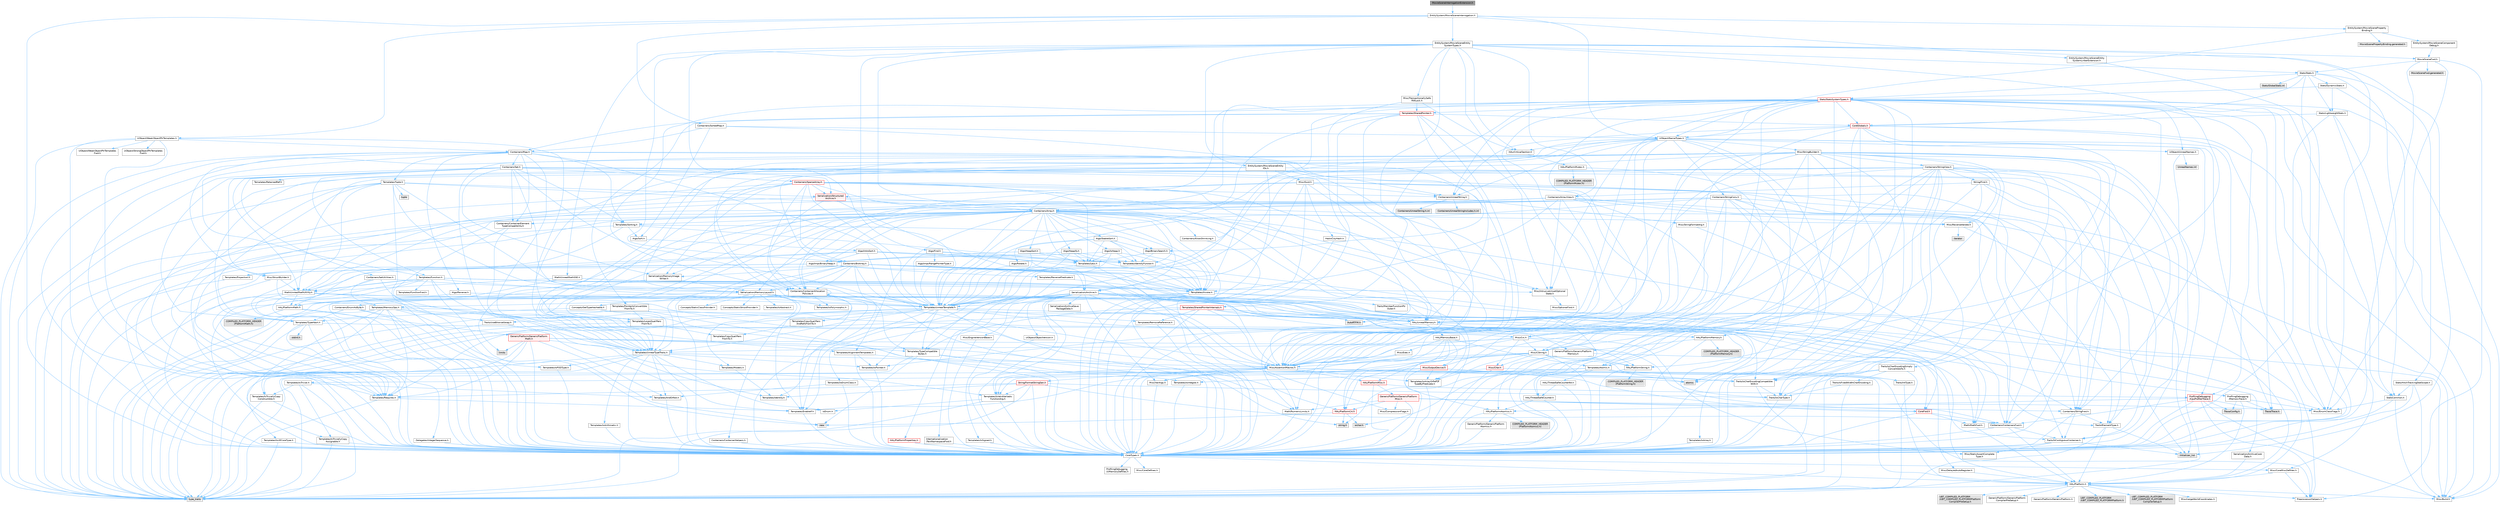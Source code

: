 digraph "MovieSceneInterrogationExtension.h"
{
 // INTERACTIVE_SVG=YES
 // LATEX_PDF_SIZE
  bgcolor="transparent";
  edge [fontname=Helvetica,fontsize=10,labelfontname=Helvetica,labelfontsize=10];
  node [fontname=Helvetica,fontsize=10,shape=box,height=0.2,width=0.4];
  Node1 [id="Node000001",label="MovieSceneInterrogationExtension.h",height=0.2,width=0.4,color="gray40", fillcolor="grey60", style="filled", fontcolor="black",tooltip=" "];
  Node1 -> Node2 [id="edge1_Node000001_Node000002",color="steelblue1",style="solid",tooltip=" "];
  Node2 [id="Node000002",label="EntitySystem/MovieSceneInterrogation.h",height=0.2,width=0.4,color="grey40", fillcolor="white", style="filled",URL="$d5/d49/MovieSceneInterrogation_8h.html",tooltip=" "];
  Node2 -> Node3 [id="edge2_Node000002_Node000003",color="steelblue1",style="solid",tooltip=" "];
  Node3 [id="Node000003",label="CoreTypes.h",height=0.2,width=0.4,color="grey40", fillcolor="white", style="filled",URL="$dc/dec/CoreTypes_8h.html",tooltip=" "];
  Node3 -> Node4 [id="edge3_Node000003_Node000004",color="steelblue1",style="solid",tooltip=" "];
  Node4 [id="Node000004",label="HAL/Platform.h",height=0.2,width=0.4,color="grey40", fillcolor="white", style="filled",URL="$d9/dd0/Platform_8h.html",tooltip=" "];
  Node4 -> Node5 [id="edge4_Node000004_Node000005",color="steelblue1",style="solid",tooltip=" "];
  Node5 [id="Node000005",label="Misc/Build.h",height=0.2,width=0.4,color="grey40", fillcolor="white", style="filled",URL="$d3/dbb/Build_8h.html",tooltip=" "];
  Node4 -> Node6 [id="edge5_Node000004_Node000006",color="steelblue1",style="solid",tooltip=" "];
  Node6 [id="Node000006",label="Misc/LargeWorldCoordinates.h",height=0.2,width=0.4,color="grey40", fillcolor="white", style="filled",URL="$d2/dcb/LargeWorldCoordinates_8h.html",tooltip=" "];
  Node4 -> Node7 [id="edge6_Node000004_Node000007",color="steelblue1",style="solid",tooltip=" "];
  Node7 [id="Node000007",label="type_traits",height=0.2,width=0.4,color="grey60", fillcolor="#E0E0E0", style="filled",tooltip=" "];
  Node4 -> Node8 [id="edge7_Node000004_Node000008",color="steelblue1",style="solid",tooltip=" "];
  Node8 [id="Node000008",label="PreprocessorHelpers.h",height=0.2,width=0.4,color="grey40", fillcolor="white", style="filled",URL="$db/ddb/PreprocessorHelpers_8h.html",tooltip=" "];
  Node4 -> Node9 [id="edge8_Node000004_Node000009",color="steelblue1",style="solid",tooltip=" "];
  Node9 [id="Node000009",label="UBT_COMPILED_PLATFORM\l/UBT_COMPILED_PLATFORMPlatform\lCompilerPreSetup.h",height=0.2,width=0.4,color="grey60", fillcolor="#E0E0E0", style="filled",tooltip=" "];
  Node4 -> Node10 [id="edge9_Node000004_Node000010",color="steelblue1",style="solid",tooltip=" "];
  Node10 [id="Node000010",label="GenericPlatform/GenericPlatform\lCompilerPreSetup.h",height=0.2,width=0.4,color="grey40", fillcolor="white", style="filled",URL="$d9/dc8/GenericPlatformCompilerPreSetup_8h.html",tooltip=" "];
  Node4 -> Node11 [id="edge10_Node000004_Node000011",color="steelblue1",style="solid",tooltip=" "];
  Node11 [id="Node000011",label="GenericPlatform/GenericPlatform.h",height=0.2,width=0.4,color="grey40", fillcolor="white", style="filled",URL="$d6/d84/GenericPlatform_8h.html",tooltip=" "];
  Node4 -> Node12 [id="edge11_Node000004_Node000012",color="steelblue1",style="solid",tooltip=" "];
  Node12 [id="Node000012",label="UBT_COMPILED_PLATFORM\l/UBT_COMPILED_PLATFORMPlatform.h",height=0.2,width=0.4,color="grey60", fillcolor="#E0E0E0", style="filled",tooltip=" "];
  Node4 -> Node13 [id="edge12_Node000004_Node000013",color="steelblue1",style="solid",tooltip=" "];
  Node13 [id="Node000013",label="UBT_COMPILED_PLATFORM\l/UBT_COMPILED_PLATFORMPlatform\lCompilerSetup.h",height=0.2,width=0.4,color="grey60", fillcolor="#E0E0E0", style="filled",tooltip=" "];
  Node3 -> Node14 [id="edge13_Node000003_Node000014",color="steelblue1",style="solid",tooltip=" "];
  Node14 [id="Node000014",label="ProfilingDebugging\l/UMemoryDefines.h",height=0.2,width=0.4,color="grey40", fillcolor="white", style="filled",URL="$d2/da2/UMemoryDefines_8h.html",tooltip=" "];
  Node3 -> Node15 [id="edge14_Node000003_Node000015",color="steelblue1",style="solid",tooltip=" "];
  Node15 [id="Node000015",label="Misc/CoreMiscDefines.h",height=0.2,width=0.4,color="grey40", fillcolor="white", style="filled",URL="$da/d38/CoreMiscDefines_8h.html",tooltip=" "];
  Node15 -> Node4 [id="edge15_Node000015_Node000004",color="steelblue1",style="solid",tooltip=" "];
  Node15 -> Node8 [id="edge16_Node000015_Node000008",color="steelblue1",style="solid",tooltip=" "];
  Node3 -> Node16 [id="edge17_Node000003_Node000016",color="steelblue1",style="solid",tooltip=" "];
  Node16 [id="Node000016",label="Misc/CoreDefines.h",height=0.2,width=0.4,color="grey40", fillcolor="white", style="filled",URL="$d3/dd2/CoreDefines_8h.html",tooltip=" "];
  Node2 -> Node17 [id="edge18_Node000002_Node000017",color="steelblue1",style="solid",tooltip=" "];
  Node17 [id="Node000017",label="UObject/WeakObjectPtrTemplates.h",height=0.2,width=0.4,color="grey40", fillcolor="white", style="filled",URL="$d8/d3b/WeakObjectPtrTemplates_8h.html",tooltip=" "];
  Node17 -> Node3 [id="edge19_Node000017_Node000003",color="steelblue1",style="solid",tooltip=" "];
  Node17 -> Node18 [id="edge20_Node000017_Node000018",color="steelblue1",style="solid",tooltip=" "];
  Node18 [id="Node000018",label="Templates/LosesQualifiers\lFromTo.h",height=0.2,width=0.4,color="grey40", fillcolor="white", style="filled",URL="$d2/db3/LosesQualifiersFromTo_8h.html",tooltip=" "];
  Node18 -> Node19 [id="edge21_Node000018_Node000019",color="steelblue1",style="solid",tooltip=" "];
  Node19 [id="Node000019",label="Templates/CopyQualifiers\lFromTo.h",height=0.2,width=0.4,color="grey40", fillcolor="white", style="filled",URL="$d5/db4/CopyQualifiersFromTo_8h.html",tooltip=" "];
  Node18 -> Node7 [id="edge22_Node000018_Node000007",color="steelblue1",style="solid",tooltip=" "];
  Node17 -> Node20 [id="edge23_Node000017_Node000020",color="steelblue1",style="solid",tooltip=" "];
  Node20 [id="Node000020",label="Templates/Requires.h",height=0.2,width=0.4,color="grey40", fillcolor="white", style="filled",URL="$dc/d96/Requires_8h.html",tooltip=" "];
  Node20 -> Node21 [id="edge24_Node000020_Node000021",color="steelblue1",style="solid",tooltip=" "];
  Node21 [id="Node000021",label="Templates/EnableIf.h",height=0.2,width=0.4,color="grey40", fillcolor="white", style="filled",URL="$d7/d60/EnableIf_8h.html",tooltip=" "];
  Node21 -> Node3 [id="edge25_Node000021_Node000003",color="steelblue1",style="solid",tooltip=" "];
  Node20 -> Node7 [id="edge26_Node000020_Node000007",color="steelblue1",style="solid",tooltip=" "];
  Node17 -> Node22 [id="edge27_Node000017_Node000022",color="steelblue1",style="solid",tooltip=" "];
  Node22 [id="Node000022",label="Containers/Map.h",height=0.2,width=0.4,color="grey40", fillcolor="white", style="filled",URL="$df/d79/Map_8h.html",tooltip=" "];
  Node22 -> Node3 [id="edge28_Node000022_Node000003",color="steelblue1",style="solid",tooltip=" "];
  Node22 -> Node23 [id="edge29_Node000022_Node000023",color="steelblue1",style="solid",tooltip=" "];
  Node23 [id="Node000023",label="Algo/Reverse.h",height=0.2,width=0.4,color="grey40", fillcolor="white", style="filled",URL="$d5/d93/Reverse_8h.html",tooltip=" "];
  Node23 -> Node3 [id="edge30_Node000023_Node000003",color="steelblue1",style="solid",tooltip=" "];
  Node23 -> Node24 [id="edge31_Node000023_Node000024",color="steelblue1",style="solid",tooltip=" "];
  Node24 [id="Node000024",label="Templates/UnrealTemplate.h",height=0.2,width=0.4,color="grey40", fillcolor="white", style="filled",URL="$d4/d24/UnrealTemplate_8h.html",tooltip=" "];
  Node24 -> Node3 [id="edge32_Node000024_Node000003",color="steelblue1",style="solid",tooltip=" "];
  Node24 -> Node25 [id="edge33_Node000024_Node000025",color="steelblue1",style="solid",tooltip=" "];
  Node25 [id="Node000025",label="Templates/IsPointer.h",height=0.2,width=0.4,color="grey40", fillcolor="white", style="filled",URL="$d7/d05/IsPointer_8h.html",tooltip=" "];
  Node25 -> Node3 [id="edge34_Node000025_Node000003",color="steelblue1",style="solid",tooltip=" "];
  Node24 -> Node26 [id="edge35_Node000024_Node000026",color="steelblue1",style="solid",tooltip=" "];
  Node26 [id="Node000026",label="HAL/UnrealMemory.h",height=0.2,width=0.4,color="grey40", fillcolor="white", style="filled",URL="$d9/d96/UnrealMemory_8h.html",tooltip=" "];
  Node26 -> Node3 [id="edge36_Node000026_Node000003",color="steelblue1",style="solid",tooltip=" "];
  Node26 -> Node27 [id="edge37_Node000026_Node000027",color="steelblue1",style="solid",tooltip=" "];
  Node27 [id="Node000027",label="GenericPlatform/GenericPlatform\lMemory.h",height=0.2,width=0.4,color="grey40", fillcolor="white", style="filled",URL="$dd/d22/GenericPlatformMemory_8h.html",tooltip=" "];
  Node27 -> Node28 [id="edge38_Node000027_Node000028",color="steelblue1",style="solid",tooltip=" "];
  Node28 [id="Node000028",label="CoreFwd.h",height=0.2,width=0.4,color="red", fillcolor="#FFF0F0", style="filled",URL="$d1/d1e/CoreFwd_8h.html",tooltip=" "];
  Node28 -> Node3 [id="edge39_Node000028_Node000003",color="steelblue1",style="solid",tooltip=" "];
  Node28 -> Node29 [id="edge40_Node000028_Node000029",color="steelblue1",style="solid",tooltip=" "];
  Node29 [id="Node000029",label="Containers/ContainersFwd.h",height=0.2,width=0.4,color="grey40", fillcolor="white", style="filled",URL="$d4/d0a/ContainersFwd_8h.html",tooltip=" "];
  Node29 -> Node4 [id="edge41_Node000029_Node000004",color="steelblue1",style="solid",tooltip=" "];
  Node29 -> Node3 [id="edge42_Node000029_Node000003",color="steelblue1",style="solid",tooltip=" "];
  Node29 -> Node30 [id="edge43_Node000029_Node000030",color="steelblue1",style="solid",tooltip=" "];
  Node30 [id="Node000030",label="Traits/IsContiguousContainer.h",height=0.2,width=0.4,color="grey40", fillcolor="white", style="filled",URL="$d5/d3c/IsContiguousContainer_8h.html",tooltip=" "];
  Node30 -> Node3 [id="edge44_Node000030_Node000003",color="steelblue1",style="solid",tooltip=" "];
  Node30 -> Node31 [id="edge45_Node000030_Node000031",color="steelblue1",style="solid",tooltip=" "];
  Node31 [id="Node000031",label="Misc/StaticAssertComplete\lType.h",height=0.2,width=0.4,color="grey40", fillcolor="white", style="filled",URL="$d5/d4e/StaticAssertCompleteType_8h.html",tooltip=" "];
  Node30 -> Node32 [id="edge46_Node000030_Node000032",color="steelblue1",style="solid",tooltip=" "];
  Node32 [id="Node000032",label="initializer_list",height=0.2,width=0.4,color="grey60", fillcolor="#E0E0E0", style="filled",tooltip=" "];
  Node28 -> Node33 [id="edge47_Node000028_Node000033",color="steelblue1",style="solid",tooltip=" "];
  Node33 [id="Node000033",label="Math/MathFwd.h",height=0.2,width=0.4,color="grey40", fillcolor="white", style="filled",URL="$d2/d10/MathFwd_8h.html",tooltip=" "];
  Node33 -> Node4 [id="edge48_Node000033_Node000004",color="steelblue1",style="solid",tooltip=" "];
  Node27 -> Node3 [id="edge49_Node000027_Node000003",color="steelblue1",style="solid",tooltip=" "];
  Node27 -> Node35 [id="edge50_Node000027_Node000035",color="steelblue1",style="solid",tooltip=" "];
  Node35 [id="Node000035",label="HAL/PlatformString.h",height=0.2,width=0.4,color="grey40", fillcolor="white", style="filled",URL="$db/db5/PlatformString_8h.html",tooltip=" "];
  Node35 -> Node3 [id="edge51_Node000035_Node000003",color="steelblue1",style="solid",tooltip=" "];
  Node35 -> Node36 [id="edge52_Node000035_Node000036",color="steelblue1",style="solid",tooltip=" "];
  Node36 [id="Node000036",label="COMPILED_PLATFORM_HEADER\l(PlatformString.h)",height=0.2,width=0.4,color="grey60", fillcolor="#E0E0E0", style="filled",tooltip=" "];
  Node27 -> Node37 [id="edge53_Node000027_Node000037",color="steelblue1",style="solid",tooltip=" "];
  Node37 [id="Node000037",label="string.h",height=0.2,width=0.4,color="grey60", fillcolor="#E0E0E0", style="filled",tooltip=" "];
  Node27 -> Node38 [id="edge54_Node000027_Node000038",color="steelblue1",style="solid",tooltip=" "];
  Node38 [id="Node000038",label="wchar.h",height=0.2,width=0.4,color="grey60", fillcolor="#E0E0E0", style="filled",tooltip=" "];
  Node26 -> Node39 [id="edge55_Node000026_Node000039",color="steelblue1",style="solid",tooltip=" "];
  Node39 [id="Node000039",label="HAL/MemoryBase.h",height=0.2,width=0.4,color="grey40", fillcolor="white", style="filled",URL="$d6/d9f/MemoryBase_8h.html",tooltip=" "];
  Node39 -> Node3 [id="edge56_Node000039_Node000003",color="steelblue1",style="solid",tooltip=" "];
  Node39 -> Node40 [id="edge57_Node000039_Node000040",color="steelblue1",style="solid",tooltip=" "];
  Node40 [id="Node000040",label="HAL/PlatformAtomics.h",height=0.2,width=0.4,color="grey40", fillcolor="white", style="filled",URL="$d3/d36/PlatformAtomics_8h.html",tooltip=" "];
  Node40 -> Node3 [id="edge58_Node000040_Node000003",color="steelblue1",style="solid",tooltip=" "];
  Node40 -> Node41 [id="edge59_Node000040_Node000041",color="steelblue1",style="solid",tooltip=" "];
  Node41 [id="Node000041",label="GenericPlatform/GenericPlatform\lAtomics.h",height=0.2,width=0.4,color="grey40", fillcolor="white", style="filled",URL="$da/d72/GenericPlatformAtomics_8h.html",tooltip=" "];
  Node41 -> Node3 [id="edge60_Node000041_Node000003",color="steelblue1",style="solid",tooltip=" "];
  Node40 -> Node42 [id="edge61_Node000040_Node000042",color="steelblue1",style="solid",tooltip=" "];
  Node42 [id="Node000042",label="COMPILED_PLATFORM_HEADER\l(PlatformAtomics.h)",height=0.2,width=0.4,color="grey60", fillcolor="#E0E0E0", style="filled",tooltip=" "];
  Node39 -> Node43 [id="edge62_Node000039_Node000043",color="steelblue1",style="solid",tooltip=" "];
  Node43 [id="Node000043",label="HAL/PlatformCrt.h",height=0.2,width=0.4,color="red", fillcolor="#FFF0F0", style="filled",URL="$d8/d75/PlatformCrt_8h.html",tooltip=" "];
  Node43 -> Node44 [id="edge63_Node000043_Node000044",color="steelblue1",style="solid",tooltip=" "];
  Node44 [id="Node000044",label="new",height=0.2,width=0.4,color="grey60", fillcolor="#E0E0E0", style="filled",tooltip=" "];
  Node43 -> Node38 [id="edge64_Node000043_Node000038",color="steelblue1",style="solid",tooltip=" "];
  Node43 -> Node37 [id="edge65_Node000043_Node000037",color="steelblue1",style="solid",tooltip=" "];
  Node39 -> Node51 [id="edge66_Node000039_Node000051",color="steelblue1",style="solid",tooltip=" "];
  Node51 [id="Node000051",label="Misc/Exec.h",height=0.2,width=0.4,color="grey40", fillcolor="white", style="filled",URL="$de/ddb/Exec_8h.html",tooltip=" "];
  Node51 -> Node3 [id="edge67_Node000051_Node000003",color="steelblue1",style="solid",tooltip=" "];
  Node51 -> Node52 [id="edge68_Node000051_Node000052",color="steelblue1",style="solid",tooltip=" "];
  Node52 [id="Node000052",label="Misc/AssertionMacros.h",height=0.2,width=0.4,color="grey40", fillcolor="white", style="filled",URL="$d0/dfa/AssertionMacros_8h.html",tooltip=" "];
  Node52 -> Node3 [id="edge69_Node000052_Node000003",color="steelblue1",style="solid",tooltip=" "];
  Node52 -> Node4 [id="edge70_Node000052_Node000004",color="steelblue1",style="solid",tooltip=" "];
  Node52 -> Node53 [id="edge71_Node000052_Node000053",color="steelblue1",style="solid",tooltip=" "];
  Node53 [id="Node000053",label="HAL/PlatformMisc.h",height=0.2,width=0.4,color="red", fillcolor="#FFF0F0", style="filled",URL="$d0/df5/PlatformMisc_8h.html",tooltip=" "];
  Node53 -> Node3 [id="edge72_Node000053_Node000003",color="steelblue1",style="solid",tooltip=" "];
  Node53 -> Node54 [id="edge73_Node000053_Node000054",color="steelblue1",style="solid",tooltip=" "];
  Node54 [id="Node000054",label="GenericPlatform/GenericPlatform\lMisc.h",height=0.2,width=0.4,color="red", fillcolor="#FFF0F0", style="filled",URL="$db/d9a/GenericPlatformMisc_8h.html",tooltip=" "];
  Node54 -> Node55 [id="edge74_Node000054_Node000055",color="steelblue1",style="solid",tooltip=" "];
  Node55 [id="Node000055",label="Containers/StringFwd.h",height=0.2,width=0.4,color="grey40", fillcolor="white", style="filled",URL="$df/d37/StringFwd_8h.html",tooltip=" "];
  Node55 -> Node3 [id="edge75_Node000055_Node000003",color="steelblue1",style="solid",tooltip=" "];
  Node55 -> Node56 [id="edge76_Node000055_Node000056",color="steelblue1",style="solid",tooltip=" "];
  Node56 [id="Node000056",label="Traits/ElementType.h",height=0.2,width=0.4,color="grey40", fillcolor="white", style="filled",URL="$d5/d4f/ElementType_8h.html",tooltip=" "];
  Node56 -> Node4 [id="edge77_Node000056_Node000004",color="steelblue1",style="solid",tooltip=" "];
  Node56 -> Node32 [id="edge78_Node000056_Node000032",color="steelblue1",style="solid",tooltip=" "];
  Node56 -> Node7 [id="edge79_Node000056_Node000007",color="steelblue1",style="solid",tooltip=" "];
  Node55 -> Node30 [id="edge80_Node000055_Node000030",color="steelblue1",style="solid",tooltip=" "];
  Node54 -> Node28 [id="edge81_Node000054_Node000028",color="steelblue1",style="solid",tooltip=" "];
  Node54 -> Node3 [id="edge82_Node000054_Node000003",color="steelblue1",style="solid",tooltip=" "];
  Node54 -> Node43 [id="edge83_Node000054_Node000043",color="steelblue1",style="solid",tooltip=" "];
  Node54 -> Node58 [id="edge84_Node000054_Node000058",color="steelblue1",style="solid",tooltip=" "];
  Node58 [id="Node000058",label="Math/NumericLimits.h",height=0.2,width=0.4,color="grey40", fillcolor="white", style="filled",URL="$df/d1b/NumericLimits_8h.html",tooltip=" "];
  Node58 -> Node3 [id="edge85_Node000058_Node000003",color="steelblue1",style="solid",tooltip=" "];
  Node54 -> Node59 [id="edge86_Node000054_Node000059",color="steelblue1",style="solid",tooltip=" "];
  Node59 [id="Node000059",label="Misc/CompressionFlags.h",height=0.2,width=0.4,color="grey40", fillcolor="white", style="filled",URL="$d9/d76/CompressionFlags_8h.html",tooltip=" "];
  Node54 -> Node60 [id="edge87_Node000054_Node000060",color="steelblue1",style="solid",tooltip=" "];
  Node60 [id="Node000060",label="Misc/EnumClassFlags.h",height=0.2,width=0.4,color="grey40", fillcolor="white", style="filled",URL="$d8/de7/EnumClassFlags_8h.html",tooltip=" "];
  Node53 -> Node64 [id="edge88_Node000053_Node000064",color="steelblue1",style="solid",tooltip=" "];
  Node64 [id="Node000064",label="ProfilingDebugging\l/CpuProfilerTrace.h",height=0.2,width=0.4,color="red", fillcolor="#FFF0F0", style="filled",URL="$da/dcb/CpuProfilerTrace_8h.html",tooltip=" "];
  Node64 -> Node3 [id="edge89_Node000064_Node000003",color="steelblue1",style="solid",tooltip=" "];
  Node64 -> Node29 [id="edge90_Node000064_Node000029",color="steelblue1",style="solid",tooltip=" "];
  Node64 -> Node40 [id="edge91_Node000064_Node000040",color="steelblue1",style="solid",tooltip=" "];
  Node64 -> Node8 [id="edge92_Node000064_Node000008",color="steelblue1",style="solid",tooltip=" "];
  Node64 -> Node5 [id="edge93_Node000064_Node000005",color="steelblue1",style="solid",tooltip=" "];
  Node64 -> Node65 [id="edge94_Node000064_Node000065",color="steelblue1",style="solid",tooltip=" "];
  Node65 [id="Node000065",label="Trace/Config.h",height=0.2,width=0.4,color="grey60", fillcolor="#E0E0E0", style="filled",tooltip=" "];
  Node64 -> Node68 [id="edge95_Node000064_Node000068",color="steelblue1",style="solid",tooltip=" "];
  Node68 [id="Node000068",label="Trace/Trace.h",height=0.2,width=0.4,color="grey60", fillcolor="#E0E0E0", style="filled",tooltip=" "];
  Node52 -> Node8 [id="edge96_Node000052_Node000008",color="steelblue1",style="solid",tooltip=" "];
  Node52 -> Node21 [id="edge97_Node000052_Node000021",color="steelblue1",style="solid",tooltip=" "];
  Node52 -> Node69 [id="edge98_Node000052_Node000069",color="steelblue1",style="solid",tooltip=" "];
  Node69 [id="Node000069",label="Templates/IsArrayOrRefOf\lTypeByPredicate.h",height=0.2,width=0.4,color="grey40", fillcolor="white", style="filled",URL="$d6/da1/IsArrayOrRefOfTypeByPredicate_8h.html",tooltip=" "];
  Node69 -> Node3 [id="edge99_Node000069_Node000003",color="steelblue1",style="solid",tooltip=" "];
  Node52 -> Node70 [id="edge100_Node000052_Node000070",color="steelblue1",style="solid",tooltip=" "];
  Node70 [id="Node000070",label="Templates/IsValidVariadic\lFunctionArg.h",height=0.2,width=0.4,color="grey40", fillcolor="white", style="filled",URL="$d0/dc8/IsValidVariadicFunctionArg_8h.html",tooltip=" "];
  Node70 -> Node3 [id="edge101_Node000070_Node000003",color="steelblue1",style="solid",tooltip=" "];
  Node70 -> Node71 [id="edge102_Node000070_Node000071",color="steelblue1",style="solid",tooltip=" "];
  Node71 [id="Node000071",label="IsEnum.h",height=0.2,width=0.4,color="grey40", fillcolor="white", style="filled",URL="$d4/de5/IsEnum_8h.html",tooltip=" "];
  Node70 -> Node7 [id="edge103_Node000070_Node000007",color="steelblue1",style="solid",tooltip=" "];
  Node52 -> Node72 [id="edge104_Node000052_Node000072",color="steelblue1",style="solid",tooltip=" "];
  Node72 [id="Node000072",label="Traits/IsCharEncodingCompatible\lWith.h",height=0.2,width=0.4,color="grey40", fillcolor="white", style="filled",URL="$df/dd1/IsCharEncodingCompatibleWith_8h.html",tooltip=" "];
  Node72 -> Node7 [id="edge105_Node000072_Node000007",color="steelblue1",style="solid",tooltip=" "];
  Node72 -> Node73 [id="edge106_Node000072_Node000073",color="steelblue1",style="solid",tooltip=" "];
  Node73 [id="Node000073",label="Traits/IsCharType.h",height=0.2,width=0.4,color="grey40", fillcolor="white", style="filled",URL="$db/d51/IsCharType_8h.html",tooltip=" "];
  Node73 -> Node3 [id="edge107_Node000073_Node000003",color="steelblue1",style="solid",tooltip=" "];
  Node52 -> Node74 [id="edge108_Node000052_Node000074",color="steelblue1",style="solid",tooltip=" "];
  Node74 [id="Node000074",label="Misc/VarArgs.h",height=0.2,width=0.4,color="grey40", fillcolor="white", style="filled",URL="$d5/d6f/VarArgs_8h.html",tooltip=" "];
  Node74 -> Node3 [id="edge109_Node000074_Node000003",color="steelblue1",style="solid",tooltip=" "];
  Node52 -> Node75 [id="edge110_Node000052_Node000075",color="steelblue1",style="solid",tooltip=" "];
  Node75 [id="Node000075",label="String/FormatStringSan.h",height=0.2,width=0.4,color="red", fillcolor="#FFF0F0", style="filled",URL="$d3/d8b/FormatStringSan_8h.html",tooltip=" "];
  Node75 -> Node7 [id="edge111_Node000075_Node000007",color="steelblue1",style="solid",tooltip=" "];
  Node75 -> Node3 [id="edge112_Node000075_Node000003",color="steelblue1",style="solid",tooltip=" "];
  Node75 -> Node20 [id="edge113_Node000075_Node000020",color="steelblue1",style="solid",tooltip=" "];
  Node75 -> Node76 [id="edge114_Node000075_Node000076",color="steelblue1",style="solid",tooltip=" "];
  Node76 [id="Node000076",label="Templates/Identity.h",height=0.2,width=0.4,color="grey40", fillcolor="white", style="filled",URL="$d0/dd5/Identity_8h.html",tooltip=" "];
  Node75 -> Node70 [id="edge115_Node000075_Node000070",color="steelblue1",style="solid",tooltip=" "];
  Node75 -> Node73 [id="edge116_Node000075_Node000073",color="steelblue1",style="solid",tooltip=" "];
  Node75 -> Node29 [id="edge117_Node000075_Node000029",color="steelblue1",style="solid",tooltip=" "];
  Node52 -> Node80 [id="edge118_Node000052_Node000080",color="steelblue1",style="solid",tooltip=" "];
  Node80 [id="Node000080",label="atomic",height=0.2,width=0.4,color="grey60", fillcolor="#E0E0E0", style="filled",tooltip=" "];
  Node39 -> Node81 [id="edge119_Node000039_Node000081",color="steelblue1",style="solid",tooltip=" "];
  Node81 [id="Node000081",label="Misc/OutputDevice.h",height=0.2,width=0.4,color="red", fillcolor="#FFF0F0", style="filled",URL="$d7/d32/OutputDevice_8h.html",tooltip=" "];
  Node81 -> Node28 [id="edge120_Node000081_Node000028",color="steelblue1",style="solid",tooltip=" "];
  Node81 -> Node3 [id="edge121_Node000081_Node000003",color="steelblue1",style="solid",tooltip=" "];
  Node81 -> Node74 [id="edge122_Node000081_Node000074",color="steelblue1",style="solid",tooltip=" "];
  Node81 -> Node69 [id="edge123_Node000081_Node000069",color="steelblue1",style="solid",tooltip=" "];
  Node81 -> Node70 [id="edge124_Node000081_Node000070",color="steelblue1",style="solid",tooltip=" "];
  Node81 -> Node72 [id="edge125_Node000081_Node000072",color="steelblue1",style="solid",tooltip=" "];
  Node39 -> Node83 [id="edge126_Node000039_Node000083",color="steelblue1",style="solid",tooltip=" "];
  Node83 [id="Node000083",label="Templates/Atomic.h",height=0.2,width=0.4,color="grey40", fillcolor="white", style="filled",URL="$d3/d91/Atomic_8h.html",tooltip=" "];
  Node83 -> Node84 [id="edge127_Node000083_Node000084",color="steelblue1",style="solid",tooltip=" "];
  Node84 [id="Node000084",label="HAL/ThreadSafeCounter.h",height=0.2,width=0.4,color="grey40", fillcolor="white", style="filled",URL="$dc/dc9/ThreadSafeCounter_8h.html",tooltip=" "];
  Node84 -> Node3 [id="edge128_Node000084_Node000003",color="steelblue1",style="solid",tooltip=" "];
  Node84 -> Node40 [id="edge129_Node000084_Node000040",color="steelblue1",style="solid",tooltip=" "];
  Node83 -> Node85 [id="edge130_Node000083_Node000085",color="steelblue1",style="solid",tooltip=" "];
  Node85 [id="Node000085",label="HAL/ThreadSafeCounter64.h",height=0.2,width=0.4,color="grey40", fillcolor="white", style="filled",URL="$d0/d12/ThreadSafeCounter64_8h.html",tooltip=" "];
  Node85 -> Node3 [id="edge131_Node000085_Node000003",color="steelblue1",style="solid",tooltip=" "];
  Node85 -> Node84 [id="edge132_Node000085_Node000084",color="steelblue1",style="solid",tooltip=" "];
  Node83 -> Node86 [id="edge133_Node000083_Node000086",color="steelblue1",style="solid",tooltip=" "];
  Node86 [id="Node000086",label="Templates/IsIntegral.h",height=0.2,width=0.4,color="grey40", fillcolor="white", style="filled",URL="$da/d64/IsIntegral_8h.html",tooltip=" "];
  Node86 -> Node3 [id="edge134_Node000086_Node000003",color="steelblue1",style="solid",tooltip=" "];
  Node83 -> Node87 [id="edge135_Node000083_Node000087",color="steelblue1",style="solid",tooltip=" "];
  Node87 [id="Node000087",label="Templates/IsTrivial.h",height=0.2,width=0.4,color="grey40", fillcolor="white", style="filled",URL="$da/d4c/IsTrivial_8h.html",tooltip=" "];
  Node87 -> Node88 [id="edge136_Node000087_Node000088",color="steelblue1",style="solid",tooltip=" "];
  Node88 [id="Node000088",label="Templates/AndOrNot.h",height=0.2,width=0.4,color="grey40", fillcolor="white", style="filled",URL="$db/d0a/AndOrNot_8h.html",tooltip=" "];
  Node88 -> Node3 [id="edge137_Node000088_Node000003",color="steelblue1",style="solid",tooltip=" "];
  Node87 -> Node89 [id="edge138_Node000087_Node000089",color="steelblue1",style="solid",tooltip=" "];
  Node89 [id="Node000089",label="Templates/IsTriviallyCopy\lConstructible.h",height=0.2,width=0.4,color="grey40", fillcolor="white", style="filled",URL="$d3/d78/IsTriviallyCopyConstructible_8h.html",tooltip=" "];
  Node89 -> Node3 [id="edge139_Node000089_Node000003",color="steelblue1",style="solid",tooltip=" "];
  Node89 -> Node7 [id="edge140_Node000089_Node000007",color="steelblue1",style="solid",tooltip=" "];
  Node87 -> Node90 [id="edge141_Node000087_Node000090",color="steelblue1",style="solid",tooltip=" "];
  Node90 [id="Node000090",label="Templates/IsTriviallyCopy\lAssignable.h",height=0.2,width=0.4,color="grey40", fillcolor="white", style="filled",URL="$d2/df2/IsTriviallyCopyAssignable_8h.html",tooltip=" "];
  Node90 -> Node3 [id="edge142_Node000090_Node000003",color="steelblue1",style="solid",tooltip=" "];
  Node90 -> Node7 [id="edge143_Node000090_Node000007",color="steelblue1",style="solid",tooltip=" "];
  Node87 -> Node7 [id="edge144_Node000087_Node000007",color="steelblue1",style="solid",tooltip=" "];
  Node83 -> Node91 [id="edge145_Node000083_Node000091",color="steelblue1",style="solid",tooltip=" "];
  Node91 [id="Node000091",label="Traits/IntType.h",height=0.2,width=0.4,color="grey40", fillcolor="white", style="filled",URL="$d7/deb/IntType_8h.html",tooltip=" "];
  Node91 -> Node4 [id="edge146_Node000091_Node000004",color="steelblue1",style="solid",tooltip=" "];
  Node83 -> Node80 [id="edge147_Node000083_Node000080",color="steelblue1",style="solid",tooltip=" "];
  Node26 -> Node92 [id="edge148_Node000026_Node000092",color="steelblue1",style="solid",tooltip=" "];
  Node92 [id="Node000092",label="HAL/PlatformMemory.h",height=0.2,width=0.4,color="grey40", fillcolor="white", style="filled",URL="$de/d68/PlatformMemory_8h.html",tooltip=" "];
  Node92 -> Node3 [id="edge149_Node000092_Node000003",color="steelblue1",style="solid",tooltip=" "];
  Node92 -> Node27 [id="edge150_Node000092_Node000027",color="steelblue1",style="solid",tooltip=" "];
  Node92 -> Node93 [id="edge151_Node000092_Node000093",color="steelblue1",style="solid",tooltip=" "];
  Node93 [id="Node000093",label="COMPILED_PLATFORM_HEADER\l(PlatformMemory.h)",height=0.2,width=0.4,color="grey60", fillcolor="#E0E0E0", style="filled",tooltip=" "];
  Node26 -> Node94 [id="edge152_Node000026_Node000094",color="steelblue1",style="solid",tooltip=" "];
  Node94 [id="Node000094",label="ProfilingDebugging\l/MemoryTrace.h",height=0.2,width=0.4,color="grey40", fillcolor="white", style="filled",URL="$da/dd7/MemoryTrace_8h.html",tooltip=" "];
  Node94 -> Node4 [id="edge153_Node000094_Node000004",color="steelblue1",style="solid",tooltip=" "];
  Node94 -> Node60 [id="edge154_Node000094_Node000060",color="steelblue1",style="solid",tooltip=" "];
  Node94 -> Node65 [id="edge155_Node000094_Node000065",color="steelblue1",style="solid",tooltip=" "];
  Node94 -> Node68 [id="edge156_Node000094_Node000068",color="steelblue1",style="solid",tooltip=" "];
  Node26 -> Node25 [id="edge157_Node000026_Node000025",color="steelblue1",style="solid",tooltip=" "];
  Node24 -> Node95 [id="edge158_Node000024_Node000095",color="steelblue1",style="solid",tooltip=" "];
  Node95 [id="Node000095",label="Templates/CopyQualifiers\lAndRefsFromTo.h",height=0.2,width=0.4,color="grey40", fillcolor="white", style="filled",URL="$d3/db3/CopyQualifiersAndRefsFromTo_8h.html",tooltip=" "];
  Node95 -> Node19 [id="edge159_Node000095_Node000019",color="steelblue1",style="solid",tooltip=" "];
  Node24 -> Node96 [id="edge160_Node000024_Node000096",color="steelblue1",style="solid",tooltip=" "];
  Node96 [id="Node000096",label="Templates/UnrealTypeTraits.h",height=0.2,width=0.4,color="grey40", fillcolor="white", style="filled",URL="$d2/d2d/UnrealTypeTraits_8h.html",tooltip=" "];
  Node96 -> Node3 [id="edge161_Node000096_Node000003",color="steelblue1",style="solid",tooltip=" "];
  Node96 -> Node25 [id="edge162_Node000096_Node000025",color="steelblue1",style="solid",tooltip=" "];
  Node96 -> Node52 [id="edge163_Node000096_Node000052",color="steelblue1",style="solid",tooltip=" "];
  Node96 -> Node88 [id="edge164_Node000096_Node000088",color="steelblue1",style="solid",tooltip=" "];
  Node96 -> Node21 [id="edge165_Node000096_Node000021",color="steelblue1",style="solid",tooltip=" "];
  Node96 -> Node97 [id="edge166_Node000096_Node000097",color="steelblue1",style="solid",tooltip=" "];
  Node97 [id="Node000097",label="Templates/IsArithmetic.h",height=0.2,width=0.4,color="grey40", fillcolor="white", style="filled",URL="$d2/d5d/IsArithmetic_8h.html",tooltip=" "];
  Node97 -> Node3 [id="edge167_Node000097_Node000003",color="steelblue1",style="solid",tooltip=" "];
  Node96 -> Node71 [id="edge168_Node000096_Node000071",color="steelblue1",style="solid",tooltip=" "];
  Node96 -> Node98 [id="edge169_Node000096_Node000098",color="steelblue1",style="solid",tooltip=" "];
  Node98 [id="Node000098",label="Templates/Models.h",height=0.2,width=0.4,color="grey40", fillcolor="white", style="filled",URL="$d3/d0c/Models_8h.html",tooltip=" "];
  Node98 -> Node76 [id="edge170_Node000098_Node000076",color="steelblue1",style="solid",tooltip=" "];
  Node96 -> Node99 [id="edge171_Node000096_Node000099",color="steelblue1",style="solid",tooltip=" "];
  Node99 [id="Node000099",label="Templates/IsPODType.h",height=0.2,width=0.4,color="grey40", fillcolor="white", style="filled",URL="$d7/db1/IsPODType_8h.html",tooltip=" "];
  Node99 -> Node3 [id="edge172_Node000099_Node000003",color="steelblue1",style="solid",tooltip=" "];
  Node96 -> Node100 [id="edge173_Node000096_Node000100",color="steelblue1",style="solid",tooltip=" "];
  Node100 [id="Node000100",label="Templates/IsUECoreType.h",height=0.2,width=0.4,color="grey40", fillcolor="white", style="filled",URL="$d1/db8/IsUECoreType_8h.html",tooltip=" "];
  Node100 -> Node3 [id="edge174_Node000100_Node000003",color="steelblue1",style="solid",tooltip=" "];
  Node100 -> Node7 [id="edge175_Node000100_Node000007",color="steelblue1",style="solid",tooltip=" "];
  Node96 -> Node89 [id="edge176_Node000096_Node000089",color="steelblue1",style="solid",tooltip=" "];
  Node24 -> Node101 [id="edge177_Node000024_Node000101",color="steelblue1",style="solid",tooltip=" "];
  Node101 [id="Node000101",label="Templates/RemoveReference.h",height=0.2,width=0.4,color="grey40", fillcolor="white", style="filled",URL="$da/dbe/RemoveReference_8h.html",tooltip=" "];
  Node101 -> Node3 [id="edge178_Node000101_Node000003",color="steelblue1",style="solid",tooltip=" "];
  Node24 -> Node20 [id="edge179_Node000024_Node000020",color="steelblue1",style="solid",tooltip=" "];
  Node24 -> Node102 [id="edge180_Node000024_Node000102",color="steelblue1",style="solid",tooltip=" "];
  Node102 [id="Node000102",label="Templates/TypeCompatible\lBytes.h",height=0.2,width=0.4,color="grey40", fillcolor="white", style="filled",URL="$df/d0a/TypeCompatibleBytes_8h.html",tooltip=" "];
  Node102 -> Node3 [id="edge181_Node000102_Node000003",color="steelblue1",style="solid",tooltip=" "];
  Node102 -> Node37 [id="edge182_Node000102_Node000037",color="steelblue1",style="solid",tooltip=" "];
  Node102 -> Node44 [id="edge183_Node000102_Node000044",color="steelblue1",style="solid",tooltip=" "];
  Node102 -> Node7 [id="edge184_Node000102_Node000007",color="steelblue1",style="solid",tooltip=" "];
  Node24 -> Node76 [id="edge185_Node000024_Node000076",color="steelblue1",style="solid",tooltip=" "];
  Node24 -> Node30 [id="edge186_Node000024_Node000030",color="steelblue1",style="solid",tooltip=" "];
  Node24 -> Node103 [id="edge187_Node000024_Node000103",color="steelblue1",style="solid",tooltip=" "];
  Node103 [id="Node000103",label="Traits/UseBitwiseSwap.h",height=0.2,width=0.4,color="grey40", fillcolor="white", style="filled",URL="$db/df3/UseBitwiseSwap_8h.html",tooltip=" "];
  Node103 -> Node3 [id="edge188_Node000103_Node000003",color="steelblue1",style="solid",tooltip=" "];
  Node103 -> Node7 [id="edge189_Node000103_Node000007",color="steelblue1",style="solid",tooltip=" "];
  Node24 -> Node7 [id="edge190_Node000024_Node000007",color="steelblue1",style="solid",tooltip=" "];
  Node22 -> Node104 [id="edge191_Node000022_Node000104",color="steelblue1",style="solid",tooltip=" "];
  Node104 [id="Node000104",label="Containers/ContainerElement\lTypeCompatibility.h",height=0.2,width=0.4,color="grey40", fillcolor="white", style="filled",URL="$df/ddf/ContainerElementTypeCompatibility_8h.html",tooltip=" "];
  Node104 -> Node3 [id="edge192_Node000104_Node000003",color="steelblue1",style="solid",tooltip=" "];
  Node104 -> Node96 [id="edge193_Node000104_Node000096",color="steelblue1",style="solid",tooltip=" "];
  Node22 -> Node105 [id="edge194_Node000022_Node000105",color="steelblue1",style="solid",tooltip=" "];
  Node105 [id="Node000105",label="Containers/Set.h",height=0.2,width=0.4,color="grey40", fillcolor="white", style="filled",URL="$d4/d45/Set_8h.html",tooltip=" "];
  Node105 -> Node106 [id="edge195_Node000105_Node000106",color="steelblue1",style="solid",tooltip=" "];
  Node106 [id="Node000106",label="Containers/ContainerAllocation\lPolicies.h",height=0.2,width=0.4,color="grey40", fillcolor="white", style="filled",URL="$d7/dff/ContainerAllocationPolicies_8h.html",tooltip=" "];
  Node106 -> Node3 [id="edge196_Node000106_Node000003",color="steelblue1",style="solid",tooltip=" "];
  Node106 -> Node107 [id="edge197_Node000106_Node000107",color="steelblue1",style="solid",tooltip=" "];
  Node107 [id="Node000107",label="Containers/ContainerHelpers.h",height=0.2,width=0.4,color="grey40", fillcolor="white", style="filled",URL="$d7/d33/ContainerHelpers_8h.html",tooltip=" "];
  Node107 -> Node3 [id="edge198_Node000107_Node000003",color="steelblue1",style="solid",tooltip=" "];
  Node106 -> Node106 [id="edge199_Node000106_Node000106",color="steelblue1",style="solid",tooltip=" "];
  Node106 -> Node108 [id="edge200_Node000106_Node000108",color="steelblue1",style="solid",tooltip=" "];
  Node108 [id="Node000108",label="HAL/PlatformMath.h",height=0.2,width=0.4,color="grey40", fillcolor="white", style="filled",URL="$dc/d53/PlatformMath_8h.html",tooltip=" "];
  Node108 -> Node3 [id="edge201_Node000108_Node000003",color="steelblue1",style="solid",tooltip=" "];
  Node108 -> Node109 [id="edge202_Node000108_Node000109",color="steelblue1",style="solid",tooltip=" "];
  Node109 [id="Node000109",label="GenericPlatform/GenericPlatform\lMath.h",height=0.2,width=0.4,color="red", fillcolor="#FFF0F0", style="filled",URL="$d5/d79/GenericPlatformMath_8h.html",tooltip=" "];
  Node109 -> Node3 [id="edge203_Node000109_Node000003",color="steelblue1",style="solid",tooltip=" "];
  Node109 -> Node29 [id="edge204_Node000109_Node000029",color="steelblue1",style="solid",tooltip=" "];
  Node109 -> Node43 [id="edge205_Node000109_Node000043",color="steelblue1",style="solid",tooltip=" "];
  Node109 -> Node88 [id="edge206_Node000109_Node000088",color="steelblue1",style="solid",tooltip=" "];
  Node109 -> Node96 [id="edge207_Node000109_Node000096",color="steelblue1",style="solid",tooltip=" "];
  Node109 -> Node20 [id="edge208_Node000109_Node000020",color="steelblue1",style="solid",tooltip=" "];
  Node109 -> Node102 [id="edge209_Node000109_Node000102",color="steelblue1",style="solid",tooltip=" "];
  Node109 -> Node114 [id="edge210_Node000109_Node000114",color="steelblue1",style="solid",tooltip=" "];
  Node114 [id="Node000114",label="limits",height=0.2,width=0.4,color="grey60", fillcolor="#E0E0E0", style="filled",tooltip=" "];
  Node109 -> Node7 [id="edge211_Node000109_Node000007",color="steelblue1",style="solid",tooltip=" "];
  Node108 -> Node115 [id="edge212_Node000108_Node000115",color="steelblue1",style="solid",tooltip=" "];
  Node115 [id="Node000115",label="COMPILED_PLATFORM_HEADER\l(PlatformMath.h)",height=0.2,width=0.4,color="grey60", fillcolor="#E0E0E0", style="filled",tooltip=" "];
  Node106 -> Node26 [id="edge213_Node000106_Node000026",color="steelblue1",style="solid",tooltip=" "];
  Node106 -> Node58 [id="edge214_Node000106_Node000058",color="steelblue1",style="solid",tooltip=" "];
  Node106 -> Node52 [id="edge215_Node000106_Node000052",color="steelblue1",style="solid",tooltip=" "];
  Node106 -> Node116 [id="edge216_Node000106_Node000116",color="steelblue1",style="solid",tooltip=" "];
  Node116 [id="Node000116",label="Templates/IsPolymorphic.h",height=0.2,width=0.4,color="grey40", fillcolor="white", style="filled",URL="$dc/d20/IsPolymorphic_8h.html",tooltip=" "];
  Node106 -> Node117 [id="edge217_Node000106_Node000117",color="steelblue1",style="solid",tooltip=" "];
  Node117 [id="Node000117",label="Templates/MemoryOps.h",height=0.2,width=0.4,color="grey40", fillcolor="white", style="filled",URL="$db/dea/MemoryOps_8h.html",tooltip=" "];
  Node117 -> Node3 [id="edge218_Node000117_Node000003",color="steelblue1",style="solid",tooltip=" "];
  Node117 -> Node26 [id="edge219_Node000117_Node000026",color="steelblue1",style="solid",tooltip=" "];
  Node117 -> Node90 [id="edge220_Node000117_Node000090",color="steelblue1",style="solid",tooltip=" "];
  Node117 -> Node89 [id="edge221_Node000117_Node000089",color="steelblue1",style="solid",tooltip=" "];
  Node117 -> Node20 [id="edge222_Node000117_Node000020",color="steelblue1",style="solid",tooltip=" "];
  Node117 -> Node96 [id="edge223_Node000117_Node000096",color="steelblue1",style="solid",tooltip=" "];
  Node117 -> Node103 [id="edge224_Node000117_Node000103",color="steelblue1",style="solid",tooltip=" "];
  Node117 -> Node44 [id="edge225_Node000117_Node000044",color="steelblue1",style="solid",tooltip=" "];
  Node117 -> Node7 [id="edge226_Node000117_Node000007",color="steelblue1",style="solid",tooltip=" "];
  Node106 -> Node102 [id="edge227_Node000106_Node000102",color="steelblue1",style="solid",tooltip=" "];
  Node106 -> Node7 [id="edge228_Node000106_Node000007",color="steelblue1",style="solid",tooltip=" "];
  Node105 -> Node104 [id="edge229_Node000105_Node000104",color="steelblue1",style="solid",tooltip=" "];
  Node105 -> Node118 [id="edge230_Node000105_Node000118",color="steelblue1",style="solid",tooltip=" "];
  Node118 [id="Node000118",label="Containers/SetUtilities.h",height=0.2,width=0.4,color="grey40", fillcolor="white", style="filled",URL="$dc/de5/SetUtilities_8h.html",tooltip=" "];
  Node118 -> Node3 [id="edge231_Node000118_Node000003",color="steelblue1",style="solid",tooltip=" "];
  Node118 -> Node119 [id="edge232_Node000118_Node000119",color="steelblue1",style="solid",tooltip=" "];
  Node119 [id="Node000119",label="Serialization/MemoryLayout.h",height=0.2,width=0.4,color="grey40", fillcolor="white", style="filled",URL="$d7/d66/MemoryLayout_8h.html",tooltip=" "];
  Node119 -> Node120 [id="edge233_Node000119_Node000120",color="steelblue1",style="solid",tooltip=" "];
  Node120 [id="Node000120",label="Concepts/StaticClassProvider.h",height=0.2,width=0.4,color="grey40", fillcolor="white", style="filled",URL="$dd/d83/StaticClassProvider_8h.html",tooltip=" "];
  Node119 -> Node121 [id="edge234_Node000119_Node000121",color="steelblue1",style="solid",tooltip=" "];
  Node121 [id="Node000121",label="Concepts/StaticStructProvider.h",height=0.2,width=0.4,color="grey40", fillcolor="white", style="filled",URL="$d5/d77/StaticStructProvider_8h.html",tooltip=" "];
  Node119 -> Node122 [id="edge235_Node000119_Node000122",color="steelblue1",style="solid",tooltip=" "];
  Node122 [id="Node000122",label="Containers/EnumAsByte.h",height=0.2,width=0.4,color="grey40", fillcolor="white", style="filled",URL="$d6/d9a/EnumAsByte_8h.html",tooltip=" "];
  Node122 -> Node3 [id="edge236_Node000122_Node000003",color="steelblue1",style="solid",tooltip=" "];
  Node122 -> Node99 [id="edge237_Node000122_Node000099",color="steelblue1",style="solid",tooltip=" "];
  Node122 -> Node123 [id="edge238_Node000122_Node000123",color="steelblue1",style="solid",tooltip=" "];
  Node123 [id="Node000123",label="Templates/TypeHash.h",height=0.2,width=0.4,color="grey40", fillcolor="white", style="filled",URL="$d1/d62/TypeHash_8h.html",tooltip=" "];
  Node123 -> Node3 [id="edge239_Node000123_Node000003",color="steelblue1",style="solid",tooltip=" "];
  Node123 -> Node20 [id="edge240_Node000123_Node000020",color="steelblue1",style="solid",tooltip=" "];
  Node123 -> Node124 [id="edge241_Node000123_Node000124",color="steelblue1",style="solid",tooltip=" "];
  Node124 [id="Node000124",label="Misc/Crc.h",height=0.2,width=0.4,color="grey40", fillcolor="white", style="filled",URL="$d4/dd2/Crc_8h.html",tooltip=" "];
  Node124 -> Node3 [id="edge242_Node000124_Node000003",color="steelblue1",style="solid",tooltip=" "];
  Node124 -> Node35 [id="edge243_Node000124_Node000035",color="steelblue1",style="solid",tooltip=" "];
  Node124 -> Node52 [id="edge244_Node000124_Node000052",color="steelblue1",style="solid",tooltip=" "];
  Node124 -> Node125 [id="edge245_Node000124_Node000125",color="steelblue1",style="solid",tooltip=" "];
  Node125 [id="Node000125",label="Misc/CString.h",height=0.2,width=0.4,color="grey40", fillcolor="white", style="filled",URL="$d2/d49/CString_8h.html",tooltip=" "];
  Node125 -> Node3 [id="edge246_Node000125_Node000003",color="steelblue1",style="solid",tooltip=" "];
  Node125 -> Node43 [id="edge247_Node000125_Node000043",color="steelblue1",style="solid",tooltip=" "];
  Node125 -> Node35 [id="edge248_Node000125_Node000035",color="steelblue1",style="solid",tooltip=" "];
  Node125 -> Node52 [id="edge249_Node000125_Node000052",color="steelblue1",style="solid",tooltip=" "];
  Node125 -> Node126 [id="edge250_Node000125_Node000126",color="steelblue1",style="solid",tooltip=" "];
  Node126 [id="Node000126",label="Misc/Char.h",height=0.2,width=0.4,color="red", fillcolor="#FFF0F0", style="filled",URL="$d0/d58/Char_8h.html",tooltip=" "];
  Node126 -> Node3 [id="edge251_Node000126_Node000003",color="steelblue1",style="solid",tooltip=" "];
  Node126 -> Node91 [id="edge252_Node000126_Node000091",color="steelblue1",style="solid",tooltip=" "];
  Node126 -> Node7 [id="edge253_Node000126_Node000007",color="steelblue1",style="solid",tooltip=" "];
  Node125 -> Node74 [id="edge254_Node000125_Node000074",color="steelblue1",style="solid",tooltip=" "];
  Node125 -> Node69 [id="edge255_Node000125_Node000069",color="steelblue1",style="solid",tooltip=" "];
  Node125 -> Node70 [id="edge256_Node000125_Node000070",color="steelblue1",style="solid",tooltip=" "];
  Node125 -> Node72 [id="edge257_Node000125_Node000072",color="steelblue1",style="solid",tooltip=" "];
  Node124 -> Node126 [id="edge258_Node000124_Node000126",color="steelblue1",style="solid",tooltip=" "];
  Node124 -> Node96 [id="edge259_Node000124_Node000096",color="steelblue1",style="solid",tooltip=" "];
  Node124 -> Node73 [id="edge260_Node000124_Node000073",color="steelblue1",style="solid",tooltip=" "];
  Node123 -> Node129 [id="edge261_Node000123_Node000129",color="steelblue1",style="solid",tooltip=" "];
  Node129 [id="Node000129",label="stdint.h",height=0.2,width=0.4,color="grey60", fillcolor="#E0E0E0", style="filled",tooltip=" "];
  Node123 -> Node7 [id="edge262_Node000123_Node000007",color="steelblue1",style="solid",tooltip=" "];
  Node119 -> Node55 [id="edge263_Node000119_Node000055",color="steelblue1",style="solid",tooltip=" "];
  Node119 -> Node26 [id="edge264_Node000119_Node000026",color="steelblue1",style="solid",tooltip=" "];
  Node119 -> Node130 [id="edge265_Node000119_Node000130",color="steelblue1",style="solid",tooltip=" "];
  Node130 [id="Node000130",label="Misc/DelayedAutoRegister.h",height=0.2,width=0.4,color="grey40", fillcolor="white", style="filled",URL="$d1/dda/DelayedAutoRegister_8h.html",tooltip=" "];
  Node130 -> Node4 [id="edge266_Node000130_Node000004",color="steelblue1",style="solid",tooltip=" "];
  Node119 -> Node21 [id="edge267_Node000119_Node000021",color="steelblue1",style="solid",tooltip=" "];
  Node119 -> Node131 [id="edge268_Node000119_Node000131",color="steelblue1",style="solid",tooltip=" "];
  Node131 [id="Node000131",label="Templates/IsAbstract.h",height=0.2,width=0.4,color="grey40", fillcolor="white", style="filled",URL="$d8/db7/IsAbstract_8h.html",tooltip=" "];
  Node119 -> Node116 [id="edge269_Node000119_Node000116",color="steelblue1",style="solid",tooltip=" "];
  Node119 -> Node98 [id="edge270_Node000119_Node000098",color="steelblue1",style="solid",tooltip=" "];
  Node119 -> Node24 [id="edge271_Node000119_Node000024",color="steelblue1",style="solid",tooltip=" "];
  Node118 -> Node117 [id="edge272_Node000118_Node000117",color="steelblue1",style="solid",tooltip=" "];
  Node118 -> Node96 [id="edge273_Node000118_Node000096",color="steelblue1",style="solid",tooltip=" "];
  Node105 -> Node132 [id="edge274_Node000105_Node000132",color="steelblue1",style="solid",tooltip=" "];
  Node132 [id="Node000132",label="Containers/SparseArray.h",height=0.2,width=0.4,color="red", fillcolor="#FFF0F0", style="filled",URL="$d5/dbf/SparseArray_8h.html",tooltip=" "];
  Node132 -> Node3 [id="edge275_Node000132_Node000003",color="steelblue1",style="solid",tooltip=" "];
  Node132 -> Node52 [id="edge276_Node000132_Node000052",color="steelblue1",style="solid",tooltip=" "];
  Node132 -> Node26 [id="edge277_Node000132_Node000026",color="steelblue1",style="solid",tooltip=" "];
  Node132 -> Node96 [id="edge278_Node000132_Node000096",color="steelblue1",style="solid",tooltip=" "];
  Node132 -> Node24 [id="edge279_Node000132_Node000024",color="steelblue1",style="solid",tooltip=" "];
  Node132 -> Node106 [id="edge280_Node000132_Node000106",color="steelblue1",style="solid",tooltip=" "];
  Node132 -> Node133 [id="edge281_Node000132_Node000133",color="steelblue1",style="solid",tooltip=" "];
  Node133 [id="Node000133",label="Templates/Less.h",height=0.2,width=0.4,color="grey40", fillcolor="white", style="filled",URL="$de/dc8/Less_8h.html",tooltip=" "];
  Node133 -> Node3 [id="edge282_Node000133_Node000003",color="steelblue1",style="solid",tooltip=" "];
  Node133 -> Node24 [id="edge283_Node000133_Node000024",color="steelblue1",style="solid",tooltip=" "];
  Node132 -> Node134 [id="edge284_Node000132_Node000134",color="steelblue1",style="solid",tooltip=" "];
  Node134 [id="Node000134",label="Containers/Array.h",height=0.2,width=0.4,color="grey40", fillcolor="white", style="filled",URL="$df/dd0/Array_8h.html",tooltip=" "];
  Node134 -> Node3 [id="edge285_Node000134_Node000003",color="steelblue1",style="solid",tooltip=" "];
  Node134 -> Node52 [id="edge286_Node000134_Node000052",color="steelblue1",style="solid",tooltip=" "];
  Node134 -> Node135 [id="edge287_Node000134_Node000135",color="steelblue1",style="solid",tooltip=" "];
  Node135 [id="Node000135",label="Misc/IntrusiveUnsetOptional\lState.h",height=0.2,width=0.4,color="grey40", fillcolor="white", style="filled",URL="$d2/d0a/IntrusiveUnsetOptionalState_8h.html",tooltip=" "];
  Node135 -> Node136 [id="edge288_Node000135_Node000136",color="steelblue1",style="solid",tooltip=" "];
  Node136 [id="Node000136",label="Misc/OptionalFwd.h",height=0.2,width=0.4,color="grey40", fillcolor="white", style="filled",URL="$dc/d50/OptionalFwd_8h.html",tooltip=" "];
  Node134 -> Node137 [id="edge289_Node000134_Node000137",color="steelblue1",style="solid",tooltip=" "];
  Node137 [id="Node000137",label="Misc/ReverseIterate.h",height=0.2,width=0.4,color="grey40", fillcolor="white", style="filled",URL="$db/de3/ReverseIterate_8h.html",tooltip=" "];
  Node137 -> Node4 [id="edge290_Node000137_Node000004",color="steelblue1",style="solid",tooltip=" "];
  Node137 -> Node138 [id="edge291_Node000137_Node000138",color="steelblue1",style="solid",tooltip=" "];
  Node138 [id="Node000138",label="iterator",height=0.2,width=0.4,color="grey60", fillcolor="#E0E0E0", style="filled",tooltip=" "];
  Node134 -> Node26 [id="edge292_Node000134_Node000026",color="steelblue1",style="solid",tooltip=" "];
  Node134 -> Node96 [id="edge293_Node000134_Node000096",color="steelblue1",style="solid",tooltip=" "];
  Node134 -> Node24 [id="edge294_Node000134_Node000024",color="steelblue1",style="solid",tooltip=" "];
  Node134 -> Node139 [id="edge295_Node000134_Node000139",color="steelblue1",style="solid",tooltip=" "];
  Node139 [id="Node000139",label="Containers/AllowShrinking.h",height=0.2,width=0.4,color="grey40", fillcolor="white", style="filled",URL="$d7/d1a/AllowShrinking_8h.html",tooltip=" "];
  Node139 -> Node3 [id="edge296_Node000139_Node000003",color="steelblue1",style="solid",tooltip=" "];
  Node134 -> Node106 [id="edge297_Node000134_Node000106",color="steelblue1",style="solid",tooltip=" "];
  Node134 -> Node104 [id="edge298_Node000134_Node000104",color="steelblue1",style="solid",tooltip=" "];
  Node134 -> Node140 [id="edge299_Node000134_Node000140",color="steelblue1",style="solid",tooltip=" "];
  Node140 [id="Node000140",label="Serialization/Archive.h",height=0.2,width=0.4,color="grey40", fillcolor="white", style="filled",URL="$d7/d3b/Archive_8h.html",tooltip=" "];
  Node140 -> Node28 [id="edge300_Node000140_Node000028",color="steelblue1",style="solid",tooltip=" "];
  Node140 -> Node3 [id="edge301_Node000140_Node000003",color="steelblue1",style="solid",tooltip=" "];
  Node140 -> Node141 [id="edge302_Node000140_Node000141",color="steelblue1",style="solid",tooltip=" "];
  Node141 [id="Node000141",label="HAL/PlatformProperties.h",height=0.2,width=0.4,color="red", fillcolor="#FFF0F0", style="filled",URL="$d9/db0/PlatformProperties_8h.html",tooltip=" "];
  Node141 -> Node3 [id="edge303_Node000141_Node000003",color="steelblue1",style="solid",tooltip=" "];
  Node140 -> Node144 [id="edge304_Node000140_Node000144",color="steelblue1",style="solid",tooltip=" "];
  Node144 [id="Node000144",label="Internationalization\l/TextNamespaceFwd.h",height=0.2,width=0.4,color="grey40", fillcolor="white", style="filled",URL="$d8/d97/TextNamespaceFwd_8h.html",tooltip=" "];
  Node144 -> Node3 [id="edge305_Node000144_Node000003",color="steelblue1",style="solid",tooltip=" "];
  Node140 -> Node33 [id="edge306_Node000140_Node000033",color="steelblue1",style="solid",tooltip=" "];
  Node140 -> Node52 [id="edge307_Node000140_Node000052",color="steelblue1",style="solid",tooltip=" "];
  Node140 -> Node5 [id="edge308_Node000140_Node000005",color="steelblue1",style="solid",tooltip=" "];
  Node140 -> Node59 [id="edge309_Node000140_Node000059",color="steelblue1",style="solid",tooltip=" "];
  Node140 -> Node145 [id="edge310_Node000140_Node000145",color="steelblue1",style="solid",tooltip=" "];
  Node145 [id="Node000145",label="Misc/EngineVersionBase.h",height=0.2,width=0.4,color="grey40", fillcolor="white", style="filled",URL="$d5/d2b/EngineVersionBase_8h.html",tooltip=" "];
  Node145 -> Node3 [id="edge311_Node000145_Node000003",color="steelblue1",style="solid",tooltip=" "];
  Node140 -> Node74 [id="edge312_Node000140_Node000074",color="steelblue1",style="solid",tooltip=" "];
  Node140 -> Node146 [id="edge313_Node000140_Node000146",color="steelblue1",style="solid",tooltip=" "];
  Node146 [id="Node000146",label="Serialization/ArchiveCook\lData.h",height=0.2,width=0.4,color="grey40", fillcolor="white", style="filled",URL="$dc/db6/ArchiveCookData_8h.html",tooltip=" "];
  Node146 -> Node4 [id="edge314_Node000146_Node000004",color="steelblue1",style="solid",tooltip=" "];
  Node140 -> Node147 [id="edge315_Node000140_Node000147",color="steelblue1",style="solid",tooltip=" "];
  Node147 [id="Node000147",label="Serialization/ArchiveSave\lPackageData.h",height=0.2,width=0.4,color="grey40", fillcolor="white", style="filled",URL="$d1/d37/ArchiveSavePackageData_8h.html",tooltip=" "];
  Node140 -> Node21 [id="edge316_Node000140_Node000021",color="steelblue1",style="solid",tooltip=" "];
  Node140 -> Node69 [id="edge317_Node000140_Node000069",color="steelblue1",style="solid",tooltip=" "];
  Node140 -> Node148 [id="edge318_Node000140_Node000148",color="steelblue1",style="solid",tooltip=" "];
  Node148 [id="Node000148",label="Templates/IsEnumClass.h",height=0.2,width=0.4,color="grey40", fillcolor="white", style="filled",URL="$d7/d15/IsEnumClass_8h.html",tooltip=" "];
  Node148 -> Node3 [id="edge319_Node000148_Node000003",color="steelblue1",style="solid",tooltip=" "];
  Node148 -> Node88 [id="edge320_Node000148_Node000088",color="steelblue1",style="solid",tooltip=" "];
  Node140 -> Node113 [id="edge321_Node000140_Node000113",color="steelblue1",style="solid",tooltip=" "];
  Node113 [id="Node000113",label="Templates/IsSigned.h",height=0.2,width=0.4,color="grey40", fillcolor="white", style="filled",URL="$d8/dd8/IsSigned_8h.html",tooltip=" "];
  Node113 -> Node3 [id="edge322_Node000113_Node000003",color="steelblue1",style="solid",tooltip=" "];
  Node140 -> Node70 [id="edge323_Node000140_Node000070",color="steelblue1",style="solid",tooltip=" "];
  Node140 -> Node24 [id="edge324_Node000140_Node000024",color="steelblue1",style="solid",tooltip=" "];
  Node140 -> Node72 [id="edge325_Node000140_Node000072",color="steelblue1",style="solid",tooltip=" "];
  Node140 -> Node149 [id="edge326_Node000140_Node000149",color="steelblue1",style="solid",tooltip=" "];
  Node149 [id="Node000149",label="UObject/ObjectVersion.h",height=0.2,width=0.4,color="grey40", fillcolor="white", style="filled",URL="$da/d63/ObjectVersion_8h.html",tooltip=" "];
  Node149 -> Node3 [id="edge327_Node000149_Node000003",color="steelblue1",style="solid",tooltip=" "];
  Node134 -> Node150 [id="edge328_Node000134_Node000150",color="steelblue1",style="solid",tooltip=" "];
  Node150 [id="Node000150",label="Serialization/MemoryImage\lWriter.h",height=0.2,width=0.4,color="grey40", fillcolor="white", style="filled",URL="$d0/d08/MemoryImageWriter_8h.html",tooltip=" "];
  Node150 -> Node3 [id="edge329_Node000150_Node000003",color="steelblue1",style="solid",tooltip=" "];
  Node150 -> Node119 [id="edge330_Node000150_Node000119",color="steelblue1",style="solid",tooltip=" "];
  Node134 -> Node151 [id="edge331_Node000134_Node000151",color="steelblue1",style="solid",tooltip=" "];
  Node151 [id="Node000151",label="Algo/Heapify.h",height=0.2,width=0.4,color="grey40", fillcolor="white", style="filled",URL="$d0/d2a/Heapify_8h.html",tooltip=" "];
  Node151 -> Node152 [id="edge332_Node000151_Node000152",color="steelblue1",style="solid",tooltip=" "];
  Node152 [id="Node000152",label="Algo/Impl/BinaryHeap.h",height=0.2,width=0.4,color="grey40", fillcolor="white", style="filled",URL="$d7/da3/Algo_2Impl_2BinaryHeap_8h.html",tooltip=" "];
  Node152 -> Node153 [id="edge333_Node000152_Node000153",color="steelblue1",style="solid",tooltip=" "];
  Node153 [id="Node000153",label="Templates/Invoke.h",height=0.2,width=0.4,color="grey40", fillcolor="white", style="filled",URL="$d7/deb/Invoke_8h.html",tooltip=" "];
  Node153 -> Node3 [id="edge334_Node000153_Node000003",color="steelblue1",style="solid",tooltip=" "];
  Node153 -> Node154 [id="edge335_Node000153_Node000154",color="steelblue1",style="solid",tooltip=" "];
  Node154 [id="Node000154",label="Traits/MemberFunctionPtr\lOuter.h",height=0.2,width=0.4,color="grey40", fillcolor="white", style="filled",URL="$db/da7/MemberFunctionPtrOuter_8h.html",tooltip=" "];
  Node153 -> Node24 [id="edge336_Node000153_Node000024",color="steelblue1",style="solid",tooltip=" "];
  Node153 -> Node7 [id="edge337_Node000153_Node000007",color="steelblue1",style="solid",tooltip=" "];
  Node152 -> Node155 [id="edge338_Node000152_Node000155",color="steelblue1",style="solid",tooltip=" "];
  Node155 [id="Node000155",label="Templates/Projection.h",height=0.2,width=0.4,color="grey40", fillcolor="white", style="filled",URL="$d7/df0/Projection_8h.html",tooltip=" "];
  Node155 -> Node7 [id="edge339_Node000155_Node000007",color="steelblue1",style="solid",tooltip=" "];
  Node152 -> Node156 [id="edge340_Node000152_Node000156",color="steelblue1",style="solid",tooltip=" "];
  Node156 [id="Node000156",label="Templates/ReversePredicate.h",height=0.2,width=0.4,color="grey40", fillcolor="white", style="filled",URL="$d8/d28/ReversePredicate_8h.html",tooltip=" "];
  Node156 -> Node153 [id="edge341_Node000156_Node000153",color="steelblue1",style="solid",tooltip=" "];
  Node156 -> Node24 [id="edge342_Node000156_Node000024",color="steelblue1",style="solid",tooltip=" "];
  Node152 -> Node7 [id="edge343_Node000152_Node000007",color="steelblue1",style="solid",tooltip=" "];
  Node151 -> Node157 [id="edge344_Node000151_Node000157",color="steelblue1",style="solid",tooltip=" "];
  Node157 [id="Node000157",label="Templates/IdentityFunctor.h",height=0.2,width=0.4,color="grey40", fillcolor="white", style="filled",URL="$d7/d2e/IdentityFunctor_8h.html",tooltip=" "];
  Node157 -> Node4 [id="edge345_Node000157_Node000004",color="steelblue1",style="solid",tooltip=" "];
  Node151 -> Node153 [id="edge346_Node000151_Node000153",color="steelblue1",style="solid",tooltip=" "];
  Node151 -> Node133 [id="edge347_Node000151_Node000133",color="steelblue1",style="solid",tooltip=" "];
  Node151 -> Node24 [id="edge348_Node000151_Node000024",color="steelblue1",style="solid",tooltip=" "];
  Node134 -> Node158 [id="edge349_Node000134_Node000158",color="steelblue1",style="solid",tooltip=" "];
  Node158 [id="Node000158",label="Algo/HeapSort.h",height=0.2,width=0.4,color="grey40", fillcolor="white", style="filled",URL="$d3/d92/HeapSort_8h.html",tooltip=" "];
  Node158 -> Node152 [id="edge350_Node000158_Node000152",color="steelblue1",style="solid",tooltip=" "];
  Node158 -> Node157 [id="edge351_Node000158_Node000157",color="steelblue1",style="solid",tooltip=" "];
  Node158 -> Node133 [id="edge352_Node000158_Node000133",color="steelblue1",style="solid",tooltip=" "];
  Node158 -> Node24 [id="edge353_Node000158_Node000024",color="steelblue1",style="solid",tooltip=" "];
  Node134 -> Node159 [id="edge354_Node000134_Node000159",color="steelblue1",style="solid",tooltip=" "];
  Node159 [id="Node000159",label="Algo/IsHeap.h",height=0.2,width=0.4,color="grey40", fillcolor="white", style="filled",URL="$de/d32/IsHeap_8h.html",tooltip=" "];
  Node159 -> Node152 [id="edge355_Node000159_Node000152",color="steelblue1",style="solid",tooltip=" "];
  Node159 -> Node157 [id="edge356_Node000159_Node000157",color="steelblue1",style="solid",tooltip=" "];
  Node159 -> Node153 [id="edge357_Node000159_Node000153",color="steelblue1",style="solid",tooltip=" "];
  Node159 -> Node133 [id="edge358_Node000159_Node000133",color="steelblue1",style="solid",tooltip=" "];
  Node159 -> Node24 [id="edge359_Node000159_Node000024",color="steelblue1",style="solid",tooltip=" "];
  Node134 -> Node152 [id="edge360_Node000134_Node000152",color="steelblue1",style="solid",tooltip=" "];
  Node134 -> Node160 [id="edge361_Node000134_Node000160",color="steelblue1",style="solid",tooltip=" "];
  Node160 [id="Node000160",label="Algo/StableSort.h",height=0.2,width=0.4,color="grey40", fillcolor="white", style="filled",URL="$d7/d3c/StableSort_8h.html",tooltip=" "];
  Node160 -> Node161 [id="edge362_Node000160_Node000161",color="steelblue1",style="solid",tooltip=" "];
  Node161 [id="Node000161",label="Algo/BinarySearch.h",height=0.2,width=0.4,color="grey40", fillcolor="white", style="filled",URL="$db/db4/BinarySearch_8h.html",tooltip=" "];
  Node161 -> Node157 [id="edge363_Node000161_Node000157",color="steelblue1",style="solid",tooltip=" "];
  Node161 -> Node153 [id="edge364_Node000161_Node000153",color="steelblue1",style="solid",tooltip=" "];
  Node161 -> Node133 [id="edge365_Node000161_Node000133",color="steelblue1",style="solid",tooltip=" "];
  Node160 -> Node162 [id="edge366_Node000160_Node000162",color="steelblue1",style="solid",tooltip=" "];
  Node162 [id="Node000162",label="Algo/Rotate.h",height=0.2,width=0.4,color="grey40", fillcolor="white", style="filled",URL="$dd/da7/Rotate_8h.html",tooltip=" "];
  Node162 -> Node24 [id="edge367_Node000162_Node000024",color="steelblue1",style="solid",tooltip=" "];
  Node160 -> Node157 [id="edge368_Node000160_Node000157",color="steelblue1",style="solid",tooltip=" "];
  Node160 -> Node153 [id="edge369_Node000160_Node000153",color="steelblue1",style="solid",tooltip=" "];
  Node160 -> Node133 [id="edge370_Node000160_Node000133",color="steelblue1",style="solid",tooltip=" "];
  Node160 -> Node24 [id="edge371_Node000160_Node000024",color="steelblue1",style="solid",tooltip=" "];
  Node134 -> Node163 [id="edge372_Node000134_Node000163",color="steelblue1",style="solid",tooltip=" "];
  Node163 [id="Node000163",label="Concepts/GetTypeHashable.h",height=0.2,width=0.4,color="grey40", fillcolor="white", style="filled",URL="$d3/da2/GetTypeHashable_8h.html",tooltip=" "];
  Node163 -> Node3 [id="edge373_Node000163_Node000003",color="steelblue1",style="solid",tooltip=" "];
  Node163 -> Node123 [id="edge374_Node000163_Node000123",color="steelblue1",style="solid",tooltip=" "];
  Node134 -> Node157 [id="edge375_Node000134_Node000157",color="steelblue1",style="solid",tooltip=" "];
  Node134 -> Node153 [id="edge376_Node000134_Node000153",color="steelblue1",style="solid",tooltip=" "];
  Node134 -> Node133 [id="edge377_Node000134_Node000133",color="steelblue1",style="solid",tooltip=" "];
  Node134 -> Node18 [id="edge378_Node000134_Node000018",color="steelblue1",style="solid",tooltip=" "];
  Node134 -> Node20 [id="edge379_Node000134_Node000020",color="steelblue1",style="solid",tooltip=" "];
  Node134 -> Node164 [id="edge380_Node000134_Node000164",color="steelblue1",style="solid",tooltip=" "];
  Node164 [id="Node000164",label="Templates/Sorting.h",height=0.2,width=0.4,color="grey40", fillcolor="white", style="filled",URL="$d3/d9e/Sorting_8h.html",tooltip=" "];
  Node164 -> Node3 [id="edge381_Node000164_Node000003",color="steelblue1",style="solid",tooltip=" "];
  Node164 -> Node161 [id="edge382_Node000164_Node000161",color="steelblue1",style="solid",tooltip=" "];
  Node164 -> Node165 [id="edge383_Node000164_Node000165",color="steelblue1",style="solid",tooltip=" "];
  Node165 [id="Node000165",label="Algo/Sort.h",height=0.2,width=0.4,color="grey40", fillcolor="white", style="filled",URL="$d1/d87/Sort_8h.html",tooltip=" "];
  Node165 -> Node166 [id="edge384_Node000165_Node000166",color="steelblue1",style="solid",tooltip=" "];
  Node166 [id="Node000166",label="Algo/IntroSort.h",height=0.2,width=0.4,color="grey40", fillcolor="white", style="filled",URL="$d3/db3/IntroSort_8h.html",tooltip=" "];
  Node166 -> Node152 [id="edge385_Node000166_Node000152",color="steelblue1",style="solid",tooltip=" "];
  Node166 -> Node167 [id="edge386_Node000166_Node000167",color="steelblue1",style="solid",tooltip=" "];
  Node167 [id="Node000167",label="Math/UnrealMathUtility.h",height=0.2,width=0.4,color="grey40", fillcolor="white", style="filled",URL="$db/db8/UnrealMathUtility_8h.html",tooltip=" "];
  Node167 -> Node3 [id="edge387_Node000167_Node000003",color="steelblue1",style="solid",tooltip=" "];
  Node167 -> Node52 [id="edge388_Node000167_Node000052",color="steelblue1",style="solid",tooltip=" "];
  Node167 -> Node108 [id="edge389_Node000167_Node000108",color="steelblue1",style="solid",tooltip=" "];
  Node167 -> Node33 [id="edge390_Node000167_Node000033",color="steelblue1",style="solid",tooltip=" "];
  Node167 -> Node76 [id="edge391_Node000167_Node000076",color="steelblue1",style="solid",tooltip=" "];
  Node167 -> Node20 [id="edge392_Node000167_Node000020",color="steelblue1",style="solid",tooltip=" "];
  Node166 -> Node157 [id="edge393_Node000166_Node000157",color="steelblue1",style="solid",tooltip=" "];
  Node166 -> Node153 [id="edge394_Node000166_Node000153",color="steelblue1",style="solid",tooltip=" "];
  Node166 -> Node155 [id="edge395_Node000166_Node000155",color="steelblue1",style="solid",tooltip=" "];
  Node166 -> Node133 [id="edge396_Node000166_Node000133",color="steelblue1",style="solid",tooltip=" "];
  Node166 -> Node24 [id="edge397_Node000166_Node000024",color="steelblue1",style="solid",tooltip=" "];
  Node164 -> Node108 [id="edge398_Node000164_Node000108",color="steelblue1",style="solid",tooltip=" "];
  Node164 -> Node133 [id="edge399_Node000164_Node000133",color="steelblue1",style="solid",tooltip=" "];
  Node134 -> Node168 [id="edge400_Node000134_Node000168",color="steelblue1",style="solid",tooltip=" "];
  Node168 [id="Node000168",label="Templates/AlignmentTemplates.h",height=0.2,width=0.4,color="grey40", fillcolor="white", style="filled",URL="$dd/d32/AlignmentTemplates_8h.html",tooltip=" "];
  Node168 -> Node3 [id="edge401_Node000168_Node000003",color="steelblue1",style="solid",tooltip=" "];
  Node168 -> Node86 [id="edge402_Node000168_Node000086",color="steelblue1",style="solid",tooltip=" "];
  Node168 -> Node25 [id="edge403_Node000168_Node000025",color="steelblue1",style="solid",tooltip=" "];
  Node134 -> Node56 [id="edge404_Node000134_Node000056",color="steelblue1",style="solid",tooltip=" "];
  Node134 -> Node114 [id="edge405_Node000134_Node000114",color="steelblue1",style="solid",tooltip=" "];
  Node134 -> Node7 [id="edge406_Node000134_Node000007",color="steelblue1",style="solid",tooltip=" "];
  Node132 -> Node167 [id="edge407_Node000132_Node000167",color="steelblue1",style="solid",tooltip=" "];
  Node132 -> Node170 [id="edge408_Node000132_Node000170",color="steelblue1",style="solid",tooltip=" "];
  Node170 [id="Node000170",label="Containers/BitArray.h",height=0.2,width=0.4,color="grey40", fillcolor="white", style="filled",URL="$d1/de4/BitArray_8h.html",tooltip=" "];
  Node170 -> Node106 [id="edge409_Node000170_Node000106",color="steelblue1",style="solid",tooltip=" "];
  Node170 -> Node3 [id="edge410_Node000170_Node000003",color="steelblue1",style="solid",tooltip=" "];
  Node170 -> Node40 [id="edge411_Node000170_Node000040",color="steelblue1",style="solid",tooltip=" "];
  Node170 -> Node26 [id="edge412_Node000170_Node000026",color="steelblue1",style="solid",tooltip=" "];
  Node170 -> Node167 [id="edge413_Node000170_Node000167",color="steelblue1",style="solid",tooltip=" "];
  Node170 -> Node52 [id="edge414_Node000170_Node000052",color="steelblue1",style="solid",tooltip=" "];
  Node170 -> Node60 [id="edge415_Node000170_Node000060",color="steelblue1",style="solid",tooltip=" "];
  Node170 -> Node140 [id="edge416_Node000170_Node000140",color="steelblue1",style="solid",tooltip=" "];
  Node170 -> Node150 [id="edge417_Node000170_Node000150",color="steelblue1",style="solid",tooltip=" "];
  Node170 -> Node119 [id="edge418_Node000170_Node000119",color="steelblue1",style="solid",tooltip=" "];
  Node170 -> Node21 [id="edge419_Node000170_Node000021",color="steelblue1",style="solid",tooltip=" "];
  Node170 -> Node153 [id="edge420_Node000170_Node000153",color="steelblue1",style="solid",tooltip=" "];
  Node170 -> Node24 [id="edge421_Node000170_Node000024",color="steelblue1",style="solid",tooltip=" "];
  Node170 -> Node96 [id="edge422_Node000170_Node000096",color="steelblue1",style="solid",tooltip=" "];
  Node132 -> Node171 [id="edge423_Node000132_Node000171",color="steelblue1",style="solid",tooltip=" "];
  Node171 [id="Node000171",label="Serialization/Structured\lArchive.h",height=0.2,width=0.4,color="red", fillcolor="#FFF0F0", style="filled",URL="$d9/d1e/StructuredArchive_8h.html",tooltip=" "];
  Node171 -> Node134 [id="edge424_Node000171_Node000134",color="steelblue1",style="solid",tooltip=" "];
  Node171 -> Node106 [id="edge425_Node000171_Node000106",color="steelblue1",style="solid",tooltip=" "];
  Node171 -> Node3 [id="edge426_Node000171_Node000003",color="steelblue1",style="solid",tooltip=" "];
  Node171 -> Node5 [id="edge427_Node000171_Node000005",color="steelblue1",style="solid",tooltip=" "];
  Node171 -> Node140 [id="edge428_Node000171_Node000140",color="steelblue1",style="solid",tooltip=" "];
  Node132 -> Node150 [id="edge429_Node000132_Node000150",color="steelblue1",style="solid",tooltip=" "];
  Node132 -> Node187 [id="edge430_Node000132_Node000187",color="steelblue1",style="solid",tooltip=" "];
  Node187 [id="Node000187",label="Containers/UnrealString.h",height=0.2,width=0.4,color="grey40", fillcolor="white", style="filled",URL="$d5/dba/UnrealString_8h.html",tooltip=" "];
  Node187 -> Node188 [id="edge431_Node000187_Node000188",color="steelblue1",style="solid",tooltip=" "];
  Node188 [id="Node000188",label="Containers/UnrealStringIncludes.h.inl",height=0.2,width=0.4,color="grey60", fillcolor="#E0E0E0", style="filled",tooltip=" "];
  Node187 -> Node189 [id="edge432_Node000187_Node000189",color="steelblue1",style="solid",tooltip=" "];
  Node189 [id="Node000189",label="Containers/UnrealString.h.inl",height=0.2,width=0.4,color="grey60", fillcolor="#E0E0E0", style="filled",tooltip=" "];
  Node187 -> Node190 [id="edge433_Node000187_Node000190",color="steelblue1",style="solid",tooltip=" "];
  Node190 [id="Node000190",label="Misc/StringFormatArg.h",height=0.2,width=0.4,color="grey40", fillcolor="white", style="filled",URL="$d2/d16/StringFormatArg_8h.html",tooltip=" "];
  Node190 -> Node29 [id="edge434_Node000190_Node000029",color="steelblue1",style="solid",tooltip=" "];
  Node132 -> Node135 [id="edge435_Node000132_Node000135",color="steelblue1",style="solid",tooltip=" "];
  Node105 -> Node29 [id="edge436_Node000105_Node000029",color="steelblue1",style="solid",tooltip=" "];
  Node105 -> Node167 [id="edge437_Node000105_Node000167",color="steelblue1",style="solid",tooltip=" "];
  Node105 -> Node52 [id="edge438_Node000105_Node000052",color="steelblue1",style="solid",tooltip=" "];
  Node105 -> Node191 [id="edge439_Node000105_Node000191",color="steelblue1",style="solid",tooltip=" "];
  Node191 [id="Node000191",label="Misc/StructBuilder.h",height=0.2,width=0.4,color="grey40", fillcolor="white", style="filled",URL="$d9/db3/StructBuilder_8h.html",tooltip=" "];
  Node191 -> Node3 [id="edge440_Node000191_Node000003",color="steelblue1",style="solid",tooltip=" "];
  Node191 -> Node167 [id="edge441_Node000191_Node000167",color="steelblue1",style="solid",tooltip=" "];
  Node191 -> Node168 [id="edge442_Node000191_Node000168",color="steelblue1",style="solid",tooltip=" "];
  Node105 -> Node150 [id="edge443_Node000105_Node000150",color="steelblue1",style="solid",tooltip=" "];
  Node105 -> Node171 [id="edge444_Node000105_Node000171",color="steelblue1",style="solid",tooltip=" "];
  Node105 -> Node192 [id="edge445_Node000105_Node000192",color="steelblue1",style="solid",tooltip=" "];
  Node192 [id="Node000192",label="Templates/Function.h",height=0.2,width=0.4,color="grey40", fillcolor="white", style="filled",URL="$df/df5/Function_8h.html",tooltip=" "];
  Node192 -> Node3 [id="edge446_Node000192_Node000003",color="steelblue1",style="solid",tooltip=" "];
  Node192 -> Node52 [id="edge447_Node000192_Node000052",color="steelblue1",style="solid",tooltip=" "];
  Node192 -> Node135 [id="edge448_Node000192_Node000135",color="steelblue1",style="solid",tooltip=" "];
  Node192 -> Node26 [id="edge449_Node000192_Node000026",color="steelblue1",style="solid",tooltip=" "];
  Node192 -> Node193 [id="edge450_Node000192_Node000193",color="steelblue1",style="solid",tooltip=" "];
  Node193 [id="Node000193",label="Templates/FunctionFwd.h",height=0.2,width=0.4,color="grey40", fillcolor="white", style="filled",URL="$d6/d54/FunctionFwd_8h.html",tooltip=" "];
  Node192 -> Node96 [id="edge451_Node000192_Node000096",color="steelblue1",style="solid",tooltip=" "];
  Node192 -> Node153 [id="edge452_Node000192_Node000153",color="steelblue1",style="solid",tooltip=" "];
  Node192 -> Node24 [id="edge453_Node000192_Node000024",color="steelblue1",style="solid",tooltip=" "];
  Node192 -> Node20 [id="edge454_Node000192_Node000020",color="steelblue1",style="solid",tooltip=" "];
  Node192 -> Node167 [id="edge455_Node000192_Node000167",color="steelblue1",style="solid",tooltip=" "];
  Node192 -> Node44 [id="edge456_Node000192_Node000044",color="steelblue1",style="solid",tooltip=" "];
  Node192 -> Node7 [id="edge457_Node000192_Node000007",color="steelblue1",style="solid",tooltip=" "];
  Node105 -> Node194 [id="edge458_Node000105_Node000194",color="steelblue1",style="solid",tooltip=" "];
  Node194 [id="Node000194",label="Templates/RetainedRef.h",height=0.2,width=0.4,color="grey40", fillcolor="white", style="filled",URL="$d1/dac/RetainedRef_8h.html",tooltip=" "];
  Node105 -> Node164 [id="edge459_Node000105_Node000164",color="steelblue1",style="solid",tooltip=" "];
  Node105 -> Node123 [id="edge460_Node000105_Node000123",color="steelblue1",style="solid",tooltip=" "];
  Node105 -> Node24 [id="edge461_Node000105_Node000024",color="steelblue1",style="solid",tooltip=" "];
  Node105 -> Node32 [id="edge462_Node000105_Node000032",color="steelblue1",style="solid",tooltip=" "];
  Node105 -> Node7 [id="edge463_Node000105_Node000007",color="steelblue1",style="solid",tooltip=" "];
  Node22 -> Node187 [id="edge464_Node000022_Node000187",color="steelblue1",style="solid",tooltip=" "];
  Node22 -> Node52 [id="edge465_Node000022_Node000052",color="steelblue1",style="solid",tooltip=" "];
  Node22 -> Node191 [id="edge466_Node000022_Node000191",color="steelblue1",style="solid",tooltip=" "];
  Node22 -> Node192 [id="edge467_Node000022_Node000192",color="steelblue1",style="solid",tooltip=" "];
  Node22 -> Node164 [id="edge468_Node000022_Node000164",color="steelblue1",style="solid",tooltip=" "];
  Node22 -> Node195 [id="edge469_Node000022_Node000195",color="steelblue1",style="solid",tooltip=" "];
  Node195 [id="Node000195",label="Templates/Tuple.h",height=0.2,width=0.4,color="grey40", fillcolor="white", style="filled",URL="$d2/d4f/Tuple_8h.html",tooltip=" "];
  Node195 -> Node3 [id="edge470_Node000195_Node000003",color="steelblue1",style="solid",tooltip=" "];
  Node195 -> Node24 [id="edge471_Node000195_Node000024",color="steelblue1",style="solid",tooltip=" "];
  Node195 -> Node196 [id="edge472_Node000195_Node000196",color="steelblue1",style="solid",tooltip=" "];
  Node196 [id="Node000196",label="Delegates/IntegerSequence.h",height=0.2,width=0.4,color="grey40", fillcolor="white", style="filled",URL="$d2/dcc/IntegerSequence_8h.html",tooltip=" "];
  Node196 -> Node3 [id="edge473_Node000196_Node000003",color="steelblue1",style="solid",tooltip=" "];
  Node195 -> Node153 [id="edge474_Node000195_Node000153",color="steelblue1",style="solid",tooltip=" "];
  Node195 -> Node171 [id="edge475_Node000195_Node000171",color="steelblue1",style="solid",tooltip=" "];
  Node195 -> Node119 [id="edge476_Node000195_Node000119",color="steelblue1",style="solid",tooltip=" "];
  Node195 -> Node20 [id="edge477_Node000195_Node000020",color="steelblue1",style="solid",tooltip=" "];
  Node195 -> Node123 [id="edge478_Node000195_Node000123",color="steelblue1",style="solid",tooltip=" "];
  Node195 -> Node197 [id="edge479_Node000195_Node000197",color="steelblue1",style="solid",tooltip=" "];
  Node197 [id="Node000197",label="tuple",height=0.2,width=0.4,color="grey60", fillcolor="#E0E0E0", style="filled",tooltip=" "];
  Node195 -> Node7 [id="edge480_Node000195_Node000007",color="steelblue1",style="solid",tooltip=" "];
  Node22 -> Node24 [id="edge481_Node000022_Node000024",color="steelblue1",style="solid",tooltip=" "];
  Node22 -> Node96 [id="edge482_Node000022_Node000096",color="steelblue1",style="solid",tooltip=" "];
  Node22 -> Node7 [id="edge483_Node000022_Node000007",color="steelblue1",style="solid",tooltip=" "];
  Node17 -> Node198 [id="edge484_Node000017_Node000198",color="steelblue1",style="solid",tooltip=" "];
  Node198 [id="Node000198",label="UObject/WeakObjectPtrTemplates\lFwd.h",height=0.2,width=0.4,color="grey40", fillcolor="white", style="filled",URL="$db/deb/WeakObjectPtrTemplatesFwd_8h.html",tooltip=" "];
  Node17 -> Node199 [id="edge485_Node000017_Node000199",color="steelblue1",style="solid",tooltip=" "];
  Node199 [id="Node000199",label="UObject/StrongObjectPtrTemplates\lFwd.h",height=0.2,width=0.4,color="grey40", fillcolor="white", style="filled",URL="$df/d90/StrongObjectPtrTemplatesFwd_8h.html",tooltip=" "];
  Node17 -> Node7 [id="edge486_Node000017_Node000007",color="steelblue1",style="solid",tooltip=" "];
  Node2 -> Node200 [id="edge487_Node000002_Node000200",color="steelblue1",style="solid",tooltip=" "];
  Node200 [id="Node000200",label="UObject/NameTypes.h",height=0.2,width=0.4,color="grey40", fillcolor="white", style="filled",URL="$d6/d35/NameTypes_8h.html",tooltip=" "];
  Node200 -> Node3 [id="edge488_Node000200_Node000003",color="steelblue1",style="solid",tooltip=" "];
  Node200 -> Node52 [id="edge489_Node000200_Node000052",color="steelblue1",style="solid",tooltip=" "];
  Node200 -> Node26 [id="edge490_Node000200_Node000026",color="steelblue1",style="solid",tooltip=" "];
  Node200 -> Node96 [id="edge491_Node000200_Node000096",color="steelblue1",style="solid",tooltip=" "];
  Node200 -> Node24 [id="edge492_Node000200_Node000024",color="steelblue1",style="solid",tooltip=" "];
  Node200 -> Node187 [id="edge493_Node000200_Node000187",color="steelblue1",style="solid",tooltip=" "];
  Node200 -> Node201 [id="edge494_Node000200_Node000201",color="steelblue1",style="solid",tooltip=" "];
  Node201 [id="Node000201",label="HAL/CriticalSection.h",height=0.2,width=0.4,color="grey40", fillcolor="white", style="filled",URL="$d6/d90/CriticalSection_8h.html",tooltip=" "];
  Node201 -> Node202 [id="edge495_Node000201_Node000202",color="steelblue1",style="solid",tooltip=" "];
  Node202 [id="Node000202",label="HAL/PlatformMutex.h",height=0.2,width=0.4,color="grey40", fillcolor="white", style="filled",URL="$d9/d0b/PlatformMutex_8h.html",tooltip=" "];
  Node202 -> Node3 [id="edge496_Node000202_Node000003",color="steelblue1",style="solid",tooltip=" "];
  Node202 -> Node203 [id="edge497_Node000202_Node000203",color="steelblue1",style="solid",tooltip=" "];
  Node203 [id="Node000203",label="COMPILED_PLATFORM_HEADER\l(PlatformMutex.h)",height=0.2,width=0.4,color="grey60", fillcolor="#E0E0E0", style="filled",tooltip=" "];
  Node200 -> Node204 [id="edge498_Node000200_Node000204",color="steelblue1",style="solid",tooltip=" "];
  Node204 [id="Node000204",label="Containers/StringConv.h",height=0.2,width=0.4,color="grey40", fillcolor="white", style="filled",URL="$d3/ddf/StringConv_8h.html",tooltip=" "];
  Node204 -> Node3 [id="edge499_Node000204_Node000003",color="steelblue1",style="solid",tooltip=" "];
  Node204 -> Node52 [id="edge500_Node000204_Node000052",color="steelblue1",style="solid",tooltip=" "];
  Node204 -> Node106 [id="edge501_Node000204_Node000106",color="steelblue1",style="solid",tooltip=" "];
  Node204 -> Node134 [id="edge502_Node000204_Node000134",color="steelblue1",style="solid",tooltip=" "];
  Node204 -> Node125 [id="edge503_Node000204_Node000125",color="steelblue1",style="solid",tooltip=" "];
  Node204 -> Node184 [id="edge504_Node000204_Node000184",color="steelblue1",style="solid",tooltip=" "];
  Node184 [id="Node000184",label="Templates/IsArray.h",height=0.2,width=0.4,color="grey40", fillcolor="white", style="filled",URL="$d8/d8d/IsArray_8h.html",tooltip=" "];
  Node184 -> Node3 [id="edge505_Node000184_Node000003",color="steelblue1",style="solid",tooltip=" "];
  Node204 -> Node24 [id="edge506_Node000204_Node000024",color="steelblue1",style="solid",tooltip=" "];
  Node204 -> Node96 [id="edge507_Node000204_Node000096",color="steelblue1",style="solid",tooltip=" "];
  Node204 -> Node56 [id="edge508_Node000204_Node000056",color="steelblue1",style="solid",tooltip=" "];
  Node204 -> Node72 [id="edge509_Node000204_Node000072",color="steelblue1",style="solid",tooltip=" "];
  Node204 -> Node30 [id="edge510_Node000204_Node000030",color="steelblue1",style="solid",tooltip=" "];
  Node204 -> Node7 [id="edge511_Node000204_Node000007",color="steelblue1",style="solid",tooltip=" "];
  Node200 -> Node55 [id="edge512_Node000200_Node000055",color="steelblue1",style="solid",tooltip=" "];
  Node200 -> Node205 [id="edge513_Node000200_Node000205",color="steelblue1",style="solid",tooltip=" "];
  Node205 [id="Node000205",label="UObject/UnrealNames.h",height=0.2,width=0.4,color="grey40", fillcolor="white", style="filled",URL="$d8/db1/UnrealNames_8h.html",tooltip=" "];
  Node205 -> Node3 [id="edge514_Node000205_Node000003",color="steelblue1",style="solid",tooltip=" "];
  Node205 -> Node206 [id="edge515_Node000205_Node000206",color="steelblue1",style="solid",tooltip=" "];
  Node206 [id="Node000206",label="UnrealNames.inl",height=0.2,width=0.4,color="grey60", fillcolor="#E0E0E0", style="filled",tooltip=" "];
  Node200 -> Node83 [id="edge516_Node000200_Node000083",color="steelblue1",style="solid",tooltip=" "];
  Node200 -> Node119 [id="edge517_Node000200_Node000119",color="steelblue1",style="solid",tooltip=" "];
  Node200 -> Node135 [id="edge518_Node000200_Node000135",color="steelblue1",style="solid",tooltip=" "];
  Node200 -> Node207 [id="edge519_Node000200_Node000207",color="steelblue1",style="solid",tooltip=" "];
  Node207 [id="Node000207",label="Misc/StringBuilder.h",height=0.2,width=0.4,color="grey40", fillcolor="white", style="filled",URL="$d4/d52/StringBuilder_8h.html",tooltip=" "];
  Node207 -> Node55 [id="edge520_Node000207_Node000055",color="steelblue1",style="solid",tooltip=" "];
  Node207 -> Node208 [id="edge521_Node000207_Node000208",color="steelblue1",style="solid",tooltip=" "];
  Node208 [id="Node000208",label="Containers/StringView.h",height=0.2,width=0.4,color="grey40", fillcolor="white", style="filled",URL="$dd/dea/StringView_8h.html",tooltip=" "];
  Node208 -> Node3 [id="edge522_Node000208_Node000003",color="steelblue1",style="solid",tooltip=" "];
  Node208 -> Node55 [id="edge523_Node000208_Node000055",color="steelblue1",style="solid",tooltip=" "];
  Node208 -> Node26 [id="edge524_Node000208_Node000026",color="steelblue1",style="solid",tooltip=" "];
  Node208 -> Node58 [id="edge525_Node000208_Node000058",color="steelblue1",style="solid",tooltip=" "];
  Node208 -> Node167 [id="edge526_Node000208_Node000167",color="steelblue1",style="solid",tooltip=" "];
  Node208 -> Node124 [id="edge527_Node000208_Node000124",color="steelblue1",style="solid",tooltip=" "];
  Node208 -> Node125 [id="edge528_Node000208_Node000125",color="steelblue1",style="solid",tooltip=" "];
  Node208 -> Node137 [id="edge529_Node000208_Node000137",color="steelblue1",style="solid",tooltip=" "];
  Node208 -> Node209 [id="edge530_Node000208_Node000209",color="steelblue1",style="solid",tooltip=" "];
  Node209 [id="Node000209",label="String/Find.h",height=0.2,width=0.4,color="grey40", fillcolor="white", style="filled",URL="$d7/dda/String_2Find_8h.html",tooltip=" "];
  Node209 -> Node210 [id="edge531_Node000209_Node000210",color="steelblue1",style="solid",tooltip=" "];
  Node210 [id="Node000210",label="Containers/ArrayView.h",height=0.2,width=0.4,color="grey40", fillcolor="white", style="filled",URL="$d7/df4/ArrayView_8h.html",tooltip=" "];
  Node210 -> Node3 [id="edge532_Node000210_Node000003",color="steelblue1",style="solid",tooltip=" "];
  Node210 -> Node29 [id="edge533_Node000210_Node000029",color="steelblue1",style="solid",tooltip=" "];
  Node210 -> Node52 [id="edge534_Node000210_Node000052",color="steelblue1",style="solid",tooltip=" "];
  Node210 -> Node137 [id="edge535_Node000210_Node000137",color="steelblue1",style="solid",tooltip=" "];
  Node210 -> Node135 [id="edge536_Node000210_Node000135",color="steelblue1",style="solid",tooltip=" "];
  Node210 -> Node153 [id="edge537_Node000210_Node000153",color="steelblue1",style="solid",tooltip=" "];
  Node210 -> Node96 [id="edge538_Node000210_Node000096",color="steelblue1",style="solid",tooltip=" "];
  Node210 -> Node56 [id="edge539_Node000210_Node000056",color="steelblue1",style="solid",tooltip=" "];
  Node210 -> Node134 [id="edge540_Node000210_Node000134",color="steelblue1",style="solid",tooltip=" "];
  Node210 -> Node167 [id="edge541_Node000210_Node000167",color="steelblue1",style="solid",tooltip=" "];
  Node210 -> Node7 [id="edge542_Node000210_Node000007",color="steelblue1",style="solid",tooltip=" "];
  Node209 -> Node29 [id="edge543_Node000209_Node000029",color="steelblue1",style="solid",tooltip=" "];
  Node209 -> Node55 [id="edge544_Node000209_Node000055",color="steelblue1",style="solid",tooltip=" "];
  Node209 -> Node3 [id="edge545_Node000209_Node000003",color="steelblue1",style="solid",tooltip=" "];
  Node209 -> Node125 [id="edge546_Node000209_Node000125",color="steelblue1",style="solid",tooltip=" "];
  Node208 -> Node20 [id="edge547_Node000208_Node000020",color="steelblue1",style="solid",tooltip=" "];
  Node208 -> Node24 [id="edge548_Node000208_Node000024",color="steelblue1",style="solid",tooltip=" "];
  Node208 -> Node56 [id="edge549_Node000208_Node000056",color="steelblue1",style="solid",tooltip=" "];
  Node208 -> Node72 [id="edge550_Node000208_Node000072",color="steelblue1",style="solid",tooltip=" "];
  Node208 -> Node73 [id="edge551_Node000208_Node000073",color="steelblue1",style="solid",tooltip=" "];
  Node208 -> Node30 [id="edge552_Node000208_Node000030",color="steelblue1",style="solid",tooltip=" "];
  Node208 -> Node7 [id="edge553_Node000208_Node000007",color="steelblue1",style="solid",tooltip=" "];
  Node207 -> Node3 [id="edge554_Node000207_Node000003",color="steelblue1",style="solid",tooltip=" "];
  Node207 -> Node35 [id="edge555_Node000207_Node000035",color="steelblue1",style="solid",tooltip=" "];
  Node207 -> Node26 [id="edge556_Node000207_Node000026",color="steelblue1",style="solid",tooltip=" "];
  Node207 -> Node52 [id="edge557_Node000207_Node000052",color="steelblue1",style="solid",tooltip=" "];
  Node207 -> Node125 [id="edge558_Node000207_Node000125",color="steelblue1",style="solid",tooltip=" "];
  Node207 -> Node21 [id="edge559_Node000207_Node000021",color="steelblue1",style="solid",tooltip=" "];
  Node207 -> Node69 [id="edge560_Node000207_Node000069",color="steelblue1",style="solid",tooltip=" "];
  Node207 -> Node70 [id="edge561_Node000207_Node000070",color="steelblue1",style="solid",tooltip=" "];
  Node207 -> Node20 [id="edge562_Node000207_Node000020",color="steelblue1",style="solid",tooltip=" "];
  Node207 -> Node24 [id="edge563_Node000207_Node000024",color="steelblue1",style="solid",tooltip=" "];
  Node207 -> Node96 [id="edge564_Node000207_Node000096",color="steelblue1",style="solid",tooltip=" "];
  Node207 -> Node72 [id="edge565_Node000207_Node000072",color="steelblue1",style="solid",tooltip=" "];
  Node207 -> Node211 [id="edge566_Node000207_Node000211",color="steelblue1",style="solid",tooltip=" "];
  Node211 [id="Node000211",label="Traits/IsCharEncodingSimply\lConvertibleTo.h",height=0.2,width=0.4,color="grey40", fillcolor="white", style="filled",URL="$d4/dee/IsCharEncodingSimplyConvertibleTo_8h.html",tooltip=" "];
  Node211 -> Node7 [id="edge567_Node000211_Node000007",color="steelblue1",style="solid",tooltip=" "];
  Node211 -> Node72 [id="edge568_Node000211_Node000072",color="steelblue1",style="solid",tooltip=" "];
  Node211 -> Node212 [id="edge569_Node000211_Node000212",color="steelblue1",style="solid",tooltip=" "];
  Node212 [id="Node000212",label="Traits/IsFixedWidthCharEncoding.h",height=0.2,width=0.4,color="grey40", fillcolor="white", style="filled",URL="$dc/d9e/IsFixedWidthCharEncoding_8h.html",tooltip=" "];
  Node212 -> Node7 [id="edge570_Node000212_Node000007",color="steelblue1",style="solid",tooltip=" "];
  Node212 -> Node73 [id="edge571_Node000212_Node000073",color="steelblue1",style="solid",tooltip=" "];
  Node211 -> Node73 [id="edge572_Node000211_Node000073",color="steelblue1",style="solid",tooltip=" "];
  Node207 -> Node73 [id="edge573_Node000207_Node000073",color="steelblue1",style="solid",tooltip=" "];
  Node207 -> Node30 [id="edge574_Node000207_Node000030",color="steelblue1",style="solid",tooltip=" "];
  Node207 -> Node7 [id="edge575_Node000207_Node000007",color="steelblue1",style="solid",tooltip=" "];
  Node200 -> Node68 [id="edge576_Node000200_Node000068",color="steelblue1",style="solid",tooltip=" "];
  Node2 -> Node213 [id="edge577_Node000002_Node000213",color="steelblue1",style="solid",tooltip=" "];
  Node213 [id="Node000213",label="Containers/SortedMap.h",height=0.2,width=0.4,color="grey40", fillcolor="white", style="filled",URL="$d1/dcf/SortedMap_8h.html",tooltip=" "];
  Node213 -> Node22 [id="edge578_Node000213_Node000022",color="steelblue1",style="solid",tooltip=" "];
  Node213 -> Node161 [id="edge579_Node000213_Node000161",color="steelblue1",style="solid",tooltip=" "];
  Node213 -> Node165 [id="edge580_Node000213_Node000165",color="steelblue1",style="solid",tooltip=" "];
  Node213 -> Node200 [id="edge581_Node000213_Node000200",color="steelblue1",style="solid",tooltip=" "];
  Node2 -> Node214 [id="edge582_Node000002_Node000214",color="steelblue1",style="solid",tooltip=" "];
  Node214 [id="Node000214",label="EntitySystem/MovieSceneEntity\lSystemTypes.h",height=0.2,width=0.4,color="grey40", fillcolor="white", style="filled",URL="$da/d32/MovieSceneEntitySystemTypes_8h.html",tooltip=" "];
  Node214 -> Node215 [id="edge583_Node000214_Node000215",color="steelblue1",style="solid",tooltip=" "];
  Node215 [id="Node000215",label="Algo/Find.h",height=0.2,width=0.4,color="grey40", fillcolor="white", style="filled",URL="$d2/d28/Algo_2Find_8h.html",tooltip=" "];
  Node215 -> Node216 [id="edge584_Node000215_Node000216",color="steelblue1",style="solid",tooltip=" "];
  Node216 [id="Node000216",label="Algo/Impl/RangePointerType.h",height=0.2,width=0.4,color="grey40", fillcolor="white", style="filled",URL="$d1/de4/RangePointerType_8h.html",tooltip=" "];
  Node216 -> Node24 [id="edge585_Node000216_Node000024",color="steelblue1",style="solid",tooltip=" "];
  Node215 -> Node157 [id="edge586_Node000215_Node000157",color="steelblue1",style="solid",tooltip=" "];
  Node215 -> Node153 [id="edge587_Node000215_Node000153",color="steelblue1",style="solid",tooltip=" "];
  Node215 -> Node24 [id="edge588_Node000215_Node000024",color="steelblue1",style="solid",tooltip=" "];
  Node214 -> Node134 [id="edge589_Node000214_Node000134",color="steelblue1",style="solid",tooltip=" "];
  Node214 -> Node210 [id="edge590_Node000214_Node000210",color="steelblue1",style="solid",tooltip=" "];
  Node214 -> Node170 [id="edge591_Node000214_Node000170",color="steelblue1",style="solid",tooltip=" "];
  Node214 -> Node217 [id="edge592_Node000214_Node000217",color="steelblue1",style="solid",tooltip=" "];
  Node217 [id="Node000217",label="MovieSceneFwd.h",height=0.2,width=0.4,color="grey40", fillcolor="white", style="filled",URL="$d7/d70/MovieSceneFwd_8h.html",tooltip=" "];
  Node217 -> Node3 [id="edge593_Node000217_Node000003",color="steelblue1",style="solid",tooltip=" "];
  Node217 -> Node218 [id="edge594_Node000217_Node000218",color="steelblue1",style="solid",tooltip=" "];
  Node218 [id="Node000218",label="Stats/Stats.h",height=0.2,width=0.4,color="grey40", fillcolor="white", style="filled",URL="$dc/d09/Stats_8h.html",tooltip=" "];
  Node218 -> Node219 [id="edge595_Node000218_Node000219",color="steelblue1",style="solid",tooltip=" "];
  Node219 [id="Node000219",label="CoreGlobals.h",height=0.2,width=0.4,color="red", fillcolor="#FFF0F0", style="filled",URL="$d5/d8c/CoreGlobals_8h.html",tooltip=" "];
  Node219 -> Node187 [id="edge596_Node000219_Node000187",color="steelblue1",style="solid",tooltip=" "];
  Node219 -> Node3 [id="edge597_Node000219_Node000003",color="steelblue1",style="solid",tooltip=" "];
  Node219 -> Node5 [id="edge598_Node000219_Node000005",color="steelblue1",style="solid",tooltip=" "];
  Node219 -> Node60 [id="edge599_Node000219_Node000060",color="steelblue1",style="solid",tooltip=" "];
  Node219 -> Node81 [id="edge600_Node000219_Node000081",color="steelblue1",style="solid",tooltip=" "];
  Node219 -> Node64 [id="edge601_Node000219_Node000064",color="steelblue1",style="solid",tooltip=" "];
  Node219 -> Node83 [id="edge602_Node000219_Node000083",color="steelblue1",style="solid",tooltip=" "];
  Node219 -> Node200 [id="edge603_Node000219_Node000200",color="steelblue1",style="solid",tooltip=" "];
  Node219 -> Node80 [id="edge604_Node000219_Node000080",color="steelblue1",style="solid",tooltip=" "];
  Node218 -> Node3 [id="edge605_Node000218_Node000003",color="steelblue1",style="solid",tooltip=" "];
  Node218 -> Node227 [id="edge606_Node000218_Node000227",color="steelblue1",style="solid",tooltip=" "];
  Node227 [id="Node000227",label="StatsCommon.h",height=0.2,width=0.4,color="grey40", fillcolor="white", style="filled",URL="$df/d16/StatsCommon_8h.html",tooltip=" "];
  Node227 -> Node3 [id="edge607_Node000227_Node000003",color="steelblue1",style="solid",tooltip=" "];
  Node227 -> Node5 [id="edge608_Node000227_Node000005",color="steelblue1",style="solid",tooltip=" "];
  Node227 -> Node60 [id="edge609_Node000227_Node000060",color="steelblue1",style="solid",tooltip=" "];
  Node218 -> Node228 [id="edge610_Node000218_Node000228",color="steelblue1",style="solid",tooltip=" "];
  Node228 [id="Node000228",label="Stats/DynamicStats.h",height=0.2,width=0.4,color="grey40", fillcolor="white", style="filled",URL="$dc/d24/DynamicStats_8h.html",tooltip=" "];
  Node228 -> Node5 [id="edge611_Node000228_Node000005",color="steelblue1",style="solid",tooltip=" "];
  Node228 -> Node229 [id="edge612_Node000228_Node000229",color="steelblue1",style="solid",tooltip=" "];
  Node229 [id="Node000229",label="Stats/LightweightStats.h",height=0.2,width=0.4,color="grey40", fillcolor="white", style="filled",URL="$d5/d66/LightweightStats_8h.html",tooltip=" "];
  Node229 -> Node3 [id="edge613_Node000229_Node000003",color="steelblue1",style="solid",tooltip=" "];
  Node229 -> Node219 [id="edge614_Node000229_Node000219",color="steelblue1",style="solid",tooltip=" "];
  Node229 -> Node5 [id="edge615_Node000229_Node000005",color="steelblue1",style="solid",tooltip=" "];
  Node229 -> Node227 [id="edge616_Node000229_Node000227",color="steelblue1",style="solid",tooltip=" "];
  Node228 -> Node230 [id="edge617_Node000228_Node000230",color="steelblue1",style="solid",tooltip=" "];
  Node230 [id="Node000230",label="Stats/StatsSystemTypes.h",height=0.2,width=0.4,color="red", fillcolor="#FFF0F0", style="filled",URL="$d1/d5a/StatsSystemTypes_8h.html",tooltip=" "];
  Node230 -> Node5 [id="edge618_Node000230_Node000005",color="steelblue1",style="solid",tooltip=" "];
  Node230 -> Node15 [id="edge619_Node000230_Node000015",color="steelblue1",style="solid",tooltip=" "];
  Node230 -> Node134 [id="edge620_Node000230_Node000134",color="steelblue1",style="solid",tooltip=" "];
  Node230 -> Node106 [id="edge621_Node000230_Node000106",color="steelblue1",style="solid",tooltip=" "];
  Node230 -> Node187 [id="edge622_Node000230_Node000187",color="steelblue1",style="solid",tooltip=" "];
  Node230 -> Node219 [id="edge623_Node000230_Node000219",color="steelblue1",style="solid",tooltip=" "];
  Node230 -> Node3 [id="edge624_Node000230_Node000003",color="steelblue1",style="solid",tooltip=" "];
  Node230 -> Node43 [id="edge625_Node000230_Node000043",color="steelblue1",style="solid",tooltip=" "];
  Node230 -> Node92 [id="edge626_Node000230_Node000092",color="steelblue1",style="solid",tooltip=" "];
  Node230 -> Node53 [id="edge627_Node000230_Node000053",color="steelblue1",style="solid",tooltip=" "];
  Node230 -> Node84 [id="edge628_Node000230_Node000084",color="steelblue1",style="solid",tooltip=" "];
  Node230 -> Node26 [id="edge629_Node000230_Node000026",color="steelblue1",style="solid",tooltip=" "];
  Node230 -> Node58 [id="edge630_Node000230_Node000058",color="steelblue1",style="solid",tooltip=" "];
  Node230 -> Node52 [id="edge631_Node000230_Node000052",color="steelblue1",style="solid",tooltip=" "];
  Node230 -> Node125 [id="edge632_Node000230_Node000125",color="steelblue1",style="solid",tooltip=" "];
  Node230 -> Node60 [id="edge633_Node000230_Node000060",color="steelblue1",style="solid",tooltip=" "];
  Node230 -> Node64 [id="edge634_Node000230_Node000064",color="steelblue1",style="solid",tooltip=" "];
  Node230 -> Node227 [id="edge635_Node000230_Node000227",color="steelblue1",style="solid",tooltip=" "];
  Node230 -> Node83 [id="edge636_Node000230_Node000083",color="steelblue1",style="solid",tooltip=" "];
  Node230 -> Node238 [id="edge637_Node000230_Node000238",color="steelblue1",style="solid",tooltip=" "];
  Node238 [id="Node000238",label="Templates/SharedPointer.h",height=0.2,width=0.4,color="red", fillcolor="#FFF0F0", style="filled",URL="$d2/d17/SharedPointer_8h.html",tooltip=" "];
  Node238 -> Node3 [id="edge638_Node000238_Node000003",color="steelblue1",style="solid",tooltip=" "];
  Node238 -> Node135 [id="edge639_Node000238_Node000135",color="steelblue1",style="solid",tooltip=" "];
  Node238 -> Node239 [id="edge640_Node000238_Node000239",color="steelblue1",style="solid",tooltip=" "];
  Node239 [id="Node000239",label="Templates/PointerIsConvertible\lFromTo.h",height=0.2,width=0.4,color="grey40", fillcolor="white", style="filled",URL="$d6/d65/PointerIsConvertibleFromTo_8h.html",tooltip=" "];
  Node239 -> Node3 [id="edge641_Node000239_Node000003",color="steelblue1",style="solid",tooltip=" "];
  Node239 -> Node31 [id="edge642_Node000239_Node000031",color="steelblue1",style="solid",tooltip=" "];
  Node239 -> Node18 [id="edge643_Node000239_Node000018",color="steelblue1",style="solid",tooltip=" "];
  Node239 -> Node7 [id="edge644_Node000239_Node000007",color="steelblue1",style="solid",tooltip=" "];
  Node238 -> Node52 [id="edge645_Node000238_Node000052",color="steelblue1",style="solid",tooltip=" "];
  Node238 -> Node26 [id="edge646_Node000238_Node000026",color="steelblue1",style="solid",tooltip=" "];
  Node238 -> Node134 [id="edge647_Node000238_Node000134",color="steelblue1",style="solid",tooltip=" "];
  Node238 -> Node22 [id="edge648_Node000238_Node000022",color="steelblue1",style="solid",tooltip=" "];
  Node238 -> Node219 [id="edge649_Node000238_Node000219",color="steelblue1",style="solid",tooltip=" "];
  Node238 -> Node240 [id="edge650_Node000238_Node000240",color="steelblue1",style="solid",tooltip=" "];
  Node240 [id="Node000240",label="Templates/SharedPointerInternals.h",height=0.2,width=0.4,color="red", fillcolor="#FFF0F0", style="filled",URL="$de/d3a/SharedPointerInternals_8h.html",tooltip=" "];
  Node240 -> Node3 [id="edge651_Node000240_Node000003",color="steelblue1",style="solid",tooltip=" "];
  Node240 -> Node26 [id="edge652_Node000240_Node000026",color="steelblue1",style="solid",tooltip=" "];
  Node240 -> Node52 [id="edge653_Node000240_Node000052",color="steelblue1",style="solid",tooltip=" "];
  Node240 -> Node101 [id="edge654_Node000240_Node000101",color="steelblue1",style="solid",tooltip=" "];
  Node240 -> Node102 [id="edge655_Node000240_Node000102",color="steelblue1",style="solid",tooltip=" "];
  Node240 -> Node242 [id="edge656_Node000240_Node000242",color="steelblue1",style="solid",tooltip=" "];
  Node242 [id="Node000242",label="AutoRTFM.h",height=0.2,width=0.4,color="grey60", fillcolor="#E0E0E0", style="filled",tooltip=" "];
  Node240 -> Node80 [id="edge657_Node000240_Node000080",color="steelblue1",style="solid",tooltip=" "];
  Node240 -> Node7 [id="edge658_Node000240_Node000007",color="steelblue1",style="solid",tooltip=" "];
  Node230 -> Node102 [id="edge659_Node000230_Node000102",color="steelblue1",style="solid",tooltip=" "];
  Node230 -> Node24 [id="edge660_Node000230_Node000024",color="steelblue1",style="solid",tooltip=" "];
  Node230 -> Node68 [id="edge661_Node000230_Node000068",color="steelblue1",style="solid",tooltip=" "];
  Node230 -> Node200 [id="edge662_Node000230_Node000200",color="steelblue1",style="solid",tooltip=" "];
  Node230 -> Node205 [id="edge663_Node000230_Node000205",color="steelblue1",style="solid",tooltip=" "];
  Node218 -> Node272 [id="edge664_Node000218_Node000272",color="steelblue1",style="solid",tooltip=" "];
  Node272 [id="Node000272",label="Stats/HitchTrackingStatScope.h",height=0.2,width=0.4,color="grey40", fillcolor="white", style="filled",URL="$d2/d93/HitchTrackingStatScope_8h.html",tooltip=" "];
  Node272 -> Node3 [id="edge665_Node000272_Node000003",color="steelblue1",style="solid",tooltip=" "];
  Node272 -> Node5 [id="edge666_Node000272_Node000005",color="steelblue1",style="solid",tooltip=" "];
  Node272 -> Node227 [id="edge667_Node000272_Node000227",color="steelblue1",style="solid",tooltip=" "];
  Node218 -> Node229 [id="edge668_Node000218_Node000229",color="steelblue1",style="solid",tooltip=" "];
  Node218 -> Node230 [id="edge669_Node000218_Node000230",color="steelblue1",style="solid",tooltip=" "];
  Node218 -> Node273 [id="edge670_Node000218_Node000273",color="steelblue1",style="solid",tooltip=" "];
  Node273 [id="Node000273",label="Stats/GlobalStats.inl",height=0.2,width=0.4,color="grey60", fillcolor="#E0E0E0", style="filled",tooltip=" "];
  Node217 -> Node60 [id="edge671_Node000217_Node000060",color="steelblue1",style="solid",tooltip=" "];
  Node217 -> Node8 [id="edge672_Node000217_Node000008",color="steelblue1",style="solid",tooltip=" "];
  Node217 -> Node274 [id="edge673_Node000217_Node000274",color="steelblue1",style="solid",tooltip=" "];
  Node274 [id="Node000274",label="MovieSceneFwd.generated.h",height=0.2,width=0.4,color="grey60", fillcolor="#E0E0E0", style="filled",tooltip=" "];
  Node214 -> Node275 [id="edge674_Node000214_Node000275",color="steelblue1",style="solid",tooltip=" "];
  Node275 [id="Node000275",label="EntitySystem/MovieSceneEntity\lIDs.h",height=0.2,width=0.4,color="grey40", fillcolor="white", style="filled",URL="$db/d36/MovieSceneEntityIDs_8h.html",tooltip=" "];
  Node275 -> Node170 [id="edge675_Node000275_Node000170",color="steelblue1",style="solid",tooltip=" "];
  Node275 -> Node106 [id="edge676_Node000275_Node000106",color="steelblue1",style="solid",tooltip=" "];
  Node275 -> Node3 [id="edge677_Node000275_Node000003",color="steelblue1",style="solid",tooltip=" "];
  Node275 -> Node52 [id="edge678_Node000275_Node000052",color="steelblue1",style="solid",tooltip=" "];
  Node275 -> Node276 [id="edge679_Node000275_Node000276",color="steelblue1",style="solid",tooltip=" "];
  Node276 [id="Node000276",label="Misc/Guid.h",height=0.2,width=0.4,color="grey40", fillcolor="white", style="filled",URL="$d6/d2a/Guid_8h.html",tooltip=" "];
  Node276 -> Node55 [id="edge680_Node000276_Node000055",color="steelblue1",style="solid",tooltip=" "];
  Node276 -> Node187 [id="edge681_Node000276_Node000187",color="steelblue1",style="solid",tooltip=" "];
  Node276 -> Node3 [id="edge682_Node000276_Node000003",color="steelblue1",style="solid",tooltip=" "];
  Node276 -> Node8 [id="edge683_Node000276_Node000008",color="steelblue1",style="solid",tooltip=" "];
  Node276 -> Node277 [id="edge684_Node000276_Node000277",color="steelblue1",style="solid",tooltip=" "];
  Node277 [id="Node000277",label="Hash/CityHash.h",height=0.2,width=0.4,color="grey40", fillcolor="white", style="filled",URL="$d0/d13/CityHash_8h.html",tooltip=" "];
  Node277 -> Node3 [id="edge685_Node000277_Node000003",color="steelblue1",style="solid",tooltip=" "];
  Node276 -> Node52 [id="edge686_Node000276_Node000052",color="steelblue1",style="solid",tooltip=" "];
  Node276 -> Node124 [id="edge687_Node000276_Node000124",color="steelblue1",style="solid",tooltip=" "];
  Node276 -> Node140 [id="edge688_Node000276_Node000140",color="steelblue1",style="solid",tooltip=" "];
  Node276 -> Node119 [id="edge689_Node000276_Node000119",color="steelblue1",style="solid",tooltip=" "];
  Node276 -> Node171 [id="edge690_Node000276_Node000171",color="steelblue1",style="solid",tooltip=" "];
  Node275 -> Node123 [id="edge691_Node000275_Node000123",color="steelblue1",style="solid",tooltip=" "];
  Node275 -> Node32 [id="edge692_Node000275_Node000032",color="steelblue1",style="solid",tooltip=" "];
  Node214 -> Node201 [id="edge693_Node000214_Node000201",color="steelblue1",style="solid",tooltip=" "];
  Node214 -> Node58 [id="edge694_Node000214_Node000058",color="steelblue1",style="solid",tooltip=" "];
  Node214 -> Node278 [id="edge695_Node000214_Node000278",color="steelblue1",style="solid",tooltip=" "];
  Node278 [id="Node000278",label="Math/UnrealMathSSE.h",height=0.2,width=0.4,color="grey40", fillcolor="white", style="filled",URL="$d0/d2f/UnrealMathSSE_8h.html",tooltip=" "];
  Node278 -> Node4 [id="edge696_Node000278_Node000004",color="steelblue1",style="solid",tooltip=" "];
  Node278 -> Node108 [id="edge697_Node000278_Node000108",color="steelblue1",style="solid",tooltip=" "];
  Node278 -> Node33 [id="edge698_Node000278_Node000033",color="steelblue1",style="solid",tooltip=" "];
  Node278 -> Node167 [id="edge699_Node000278_Node000167",color="steelblue1",style="solid",tooltip=" "];
  Node214 -> Node52 [id="edge700_Node000214_Node000052",color="steelblue1",style="solid",tooltip=" "];
  Node214 -> Node60 [id="edge701_Node000214_Node000060",color="steelblue1",style="solid",tooltip=" "];
  Node214 -> Node279 [id="edge702_Node000214_Node000279",color="steelblue1",style="solid",tooltip=" "];
  Node279 [id="Node000279",label="Misc/TransactionallySafe\lRWLock.h",height=0.2,width=0.4,color="grey40", fillcolor="white", style="filled",URL="$d8/d74/TransactionallySafeRWLock_8h.html",tooltip=" "];
  Node279 -> Node201 [id="edge703_Node000279_Node000201",color="steelblue1",style="solid",tooltip=" "];
  Node279 -> Node242 [id="edge704_Node000279_Node000242",color="steelblue1",style="solid",tooltip=" "];
  Node279 -> Node238 [id="edge705_Node000279_Node000238",color="steelblue1",style="solid",tooltip=" "];
  Node214 -> Node218 [id="edge706_Node000214_Node000218",color="steelblue1",style="solid",tooltip=" "];
  Node214 -> Node24 [id="edge707_Node000214_Node000024",color="steelblue1",style="solid",tooltip=" "];
  Node214 -> Node80 [id="edge708_Node000214_Node000080",color="steelblue1",style="solid",tooltip=" "];
  Node214 -> Node32 [id="edge709_Node000214_Node000032",color="steelblue1",style="solid",tooltip=" "];
  Node2 -> Node280 [id="edge710_Node000002_Node000280",color="steelblue1",style="solid",tooltip=" "];
  Node280 [id="Node000280",label="EntitySystem/MovieSceneProperty\lBinding.h",height=0.2,width=0.4,color="grey40", fillcolor="white", style="filled",URL="$d5/dff/MovieScenePropertyBinding_8h.html",tooltip=" "];
  Node280 -> Node200 [id="edge711_Node000280_Node000200",color="steelblue1",style="solid",tooltip=" "];
  Node280 -> Node281 [id="edge712_Node000280_Node000281",color="steelblue1",style="solid",tooltip=" "];
  Node281 [id="Node000281",label="EntitySystem/MovieSceneComponent\lDebug.h",height=0.2,width=0.4,color="grey40", fillcolor="white", style="filled",URL="$d4/ddb/MovieSceneComponentDebug_8h.html",tooltip=" "];
  Node281 -> Node217 [id="edge713_Node000281_Node000217",color="steelblue1",style="solid",tooltip=" "];
  Node280 -> Node282 [id="edge714_Node000280_Node000282",color="steelblue1",style="solid",tooltip=" "];
  Node282 [id="Node000282",label="MovieScenePropertyBinding.generated.h",height=0.2,width=0.4,color="grey60", fillcolor="#E0E0E0", style="filled",tooltip=" "];
  Node2 -> Node283 [id="edge715_Node000002_Node000283",color="steelblue1",style="solid",tooltip=" "];
  Node283 [id="Node000283",label="EntitySystem/MovieSceneEntity\lSystemLinkerExtension.h",height=0.2,width=0.4,color="grey40", fillcolor="white", style="filled",URL="$d4/d29/MovieSceneEntitySystemLinkerExtension_8h.html",tooltip=" "];
  Node283 -> Node3 [id="edge716_Node000283_Node000003",color="steelblue1",style="solid",tooltip=" "];
}

